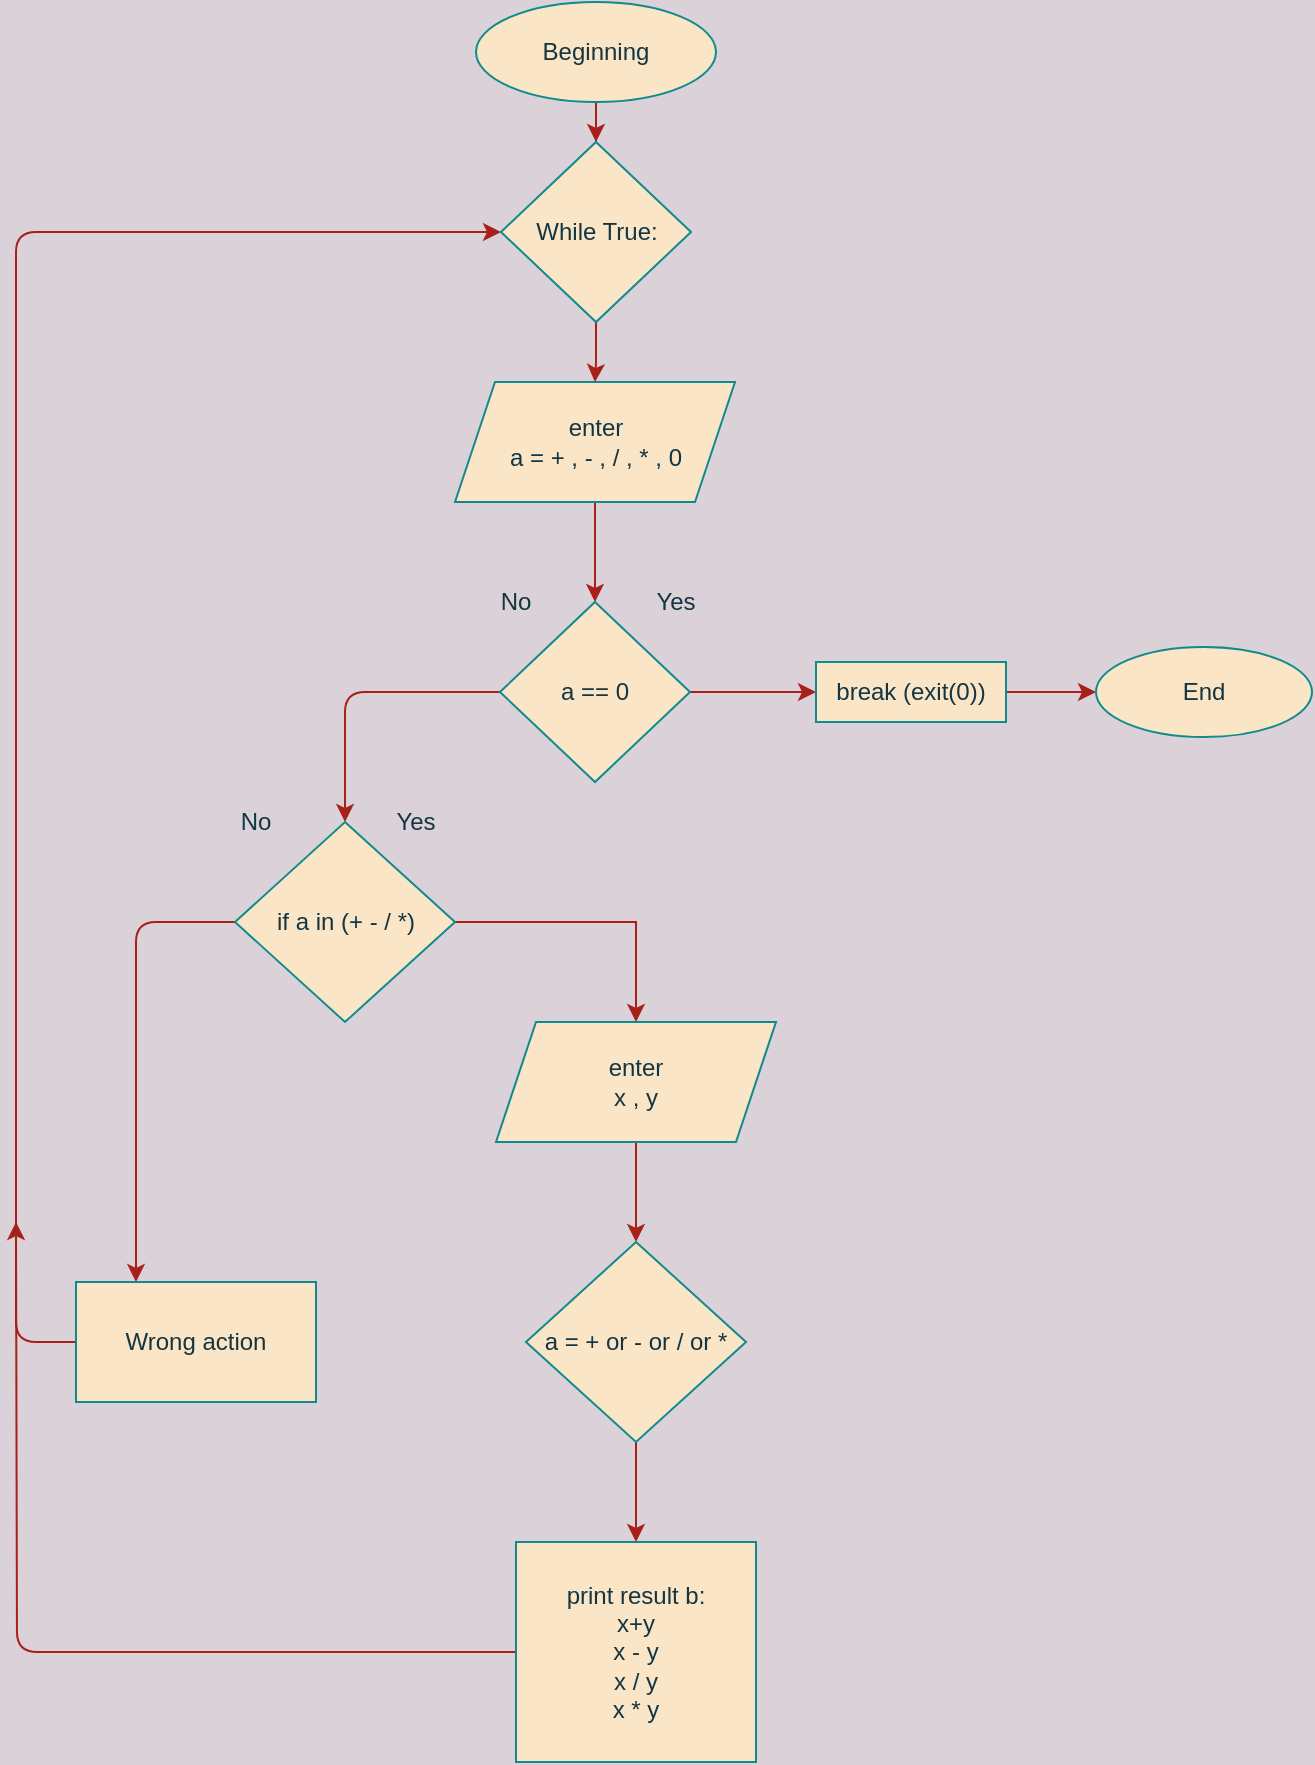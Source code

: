 <mxfile>
    <diagram id="M4vruVyRiMkwd9TWjfhX" name="DZ1">
        <mxGraphModel dx="1138" dy="680" grid="1" gridSize="10" guides="1" tooltips="1" connect="1" arrows="1" fold="1" page="1" pageScale="1" pageWidth="827" pageHeight="1169" background="#DAD2D8" math="0" shadow="0">
            <root>
                <mxCell id="0"/>
                <mxCell id="1" parent="0"/>
                <mxCell id="63" style="edgeStyle=orthogonalEdgeStyle;rounded=0;orthogonalLoop=1;jettySize=auto;html=1;entryX=0.5;entryY=0;entryDx=0;entryDy=0;labelBackgroundColor=#DAD2D8;strokeColor=#A8201A;fontColor=#143642;" parent="1" source="31" target="62" edge="1">
                    <mxGeometry relative="1" as="geometry"/>
                </mxCell>
                <mxCell id="31" value="Beginning" style="ellipse;whiteSpace=wrap;html=1;fillColor=#FAE5C7;strokeColor=#0F8B8D;fontColor=#143642;" parent="1" vertex="1">
                    <mxGeometry x="330" y="10" width="120" height="50" as="geometry"/>
                </mxCell>
                <mxCell id="51" style="edgeStyle=orthogonalEdgeStyle;curved=0;rounded=1;sketch=0;orthogonalLoop=1;jettySize=auto;html=1;entryX=0.5;entryY=0;entryDx=0;entryDy=0;strokeColor=#A8201A;fillColor=#FAE5C7;fontColor=#143642;labelBackgroundColor=#DAD2D8;" parent="1" source="33" target="40" edge="1">
                    <mxGeometry relative="1" as="geometry"/>
                </mxCell>
                <mxCell id="33" value="enter &lt;br&gt;a = + , - , / , * , 0" style="shape=parallelogram;perimeter=parallelogramPerimeter;whiteSpace=wrap;html=1;fixedSize=1;size=20;fillColor=#FAE5C7;strokeColor=#0F8B8D;fontColor=#143642;" parent="1" vertex="1">
                    <mxGeometry x="319.5" y="200" width="140" height="60" as="geometry"/>
                </mxCell>
                <mxCell id="44" style="edgeStyle=orthogonalEdgeStyle;curved=0;rounded=1;sketch=0;orthogonalLoop=1;jettySize=auto;html=1;entryX=0;entryY=0.5;entryDx=0;entryDy=0;strokeColor=#A8201A;fillColor=#FAE5C7;fontColor=#143642;labelBackgroundColor=#DAD2D8;" parent="1" source="40" target="43" edge="1">
                    <mxGeometry relative="1" as="geometry"/>
                </mxCell>
                <mxCell id="55" style="edgeStyle=orthogonalEdgeStyle;curved=0;rounded=1;sketch=0;orthogonalLoop=1;jettySize=auto;html=1;entryX=0.5;entryY=0;entryDx=0;entryDy=0;strokeColor=#A8201A;fillColor=#FAE5C7;fontColor=#143642;labelBackgroundColor=#DAD2D8;" parent="1" source="40" target="52" edge="1">
                    <mxGeometry relative="1" as="geometry">
                        <Array as="points">
                            <mxPoint x="265" y="355"/>
                        </Array>
                    </mxGeometry>
                </mxCell>
                <mxCell id="40" value="a == 0" style="rhombus;whiteSpace=wrap;html=1;fillColor=#FAE5C7;strokeColor=#0F8B8D;fontColor=#143642;" parent="1" vertex="1">
                    <mxGeometry x="342" y="310" width="95" height="90" as="geometry"/>
                </mxCell>
                <mxCell id="41" value="Yes" style="text;html=1;strokeColor=none;fillColor=none;align=center;verticalAlign=middle;whiteSpace=wrap;rounded=0;fontColor=#143642;" parent="1" vertex="1">
                    <mxGeometry x="410" y="300" width="40" height="20" as="geometry"/>
                </mxCell>
                <mxCell id="42" value="No" style="text;html=1;strokeColor=none;fillColor=none;align=center;verticalAlign=middle;whiteSpace=wrap;rounded=0;fontColor=#143642;" parent="1" vertex="1">
                    <mxGeometry x="330" y="300" width="40" height="20" as="geometry"/>
                </mxCell>
                <mxCell id="47" style="edgeStyle=orthogonalEdgeStyle;curved=0;rounded=1;sketch=0;orthogonalLoop=1;jettySize=auto;html=1;strokeColor=#A8201A;fillColor=#FAE5C7;fontColor=#143642;labelBackgroundColor=#DAD2D8;" parent="1" source="43" target="46" edge="1">
                    <mxGeometry relative="1" as="geometry"/>
                </mxCell>
                <mxCell id="43" value="break (exit(0))" style="rounded=0;whiteSpace=wrap;html=1;fillColor=#FAE5C7;strokeColor=#0F8B8D;fontColor=#143642;" parent="1" vertex="1">
                    <mxGeometry x="500" y="340" width="95" height="30" as="geometry"/>
                </mxCell>
                <mxCell id="46" value="End" style="ellipse;whiteSpace=wrap;html=1;fillColor=#FAE5C7;strokeColor=#0F8B8D;fontColor=#143642;" parent="1" vertex="1">
                    <mxGeometry x="640" y="332.5" width="108" height="45" as="geometry"/>
                </mxCell>
                <mxCell id="57" style="edgeStyle=orthogonalEdgeStyle;curved=0;rounded=1;sketch=0;orthogonalLoop=1;jettySize=auto;html=1;entryX=0.25;entryY=0;entryDx=0;entryDy=0;strokeColor=#A8201A;fillColor=#FAE5C7;fontColor=#143642;labelBackgroundColor=#DAD2D8;" parent="1" source="52" target="56" edge="1">
                    <mxGeometry relative="1" as="geometry">
                        <Array as="points">
                            <mxPoint x="160" y="470"/>
                        </Array>
                    </mxGeometry>
                </mxCell>
                <mxCell id="66" style="edgeStyle=orthogonalEdgeStyle;rounded=0;orthogonalLoop=1;jettySize=auto;html=1;entryX=0.5;entryY=0;entryDx=0;entryDy=0;labelBackgroundColor=#DAD2D8;strokeColor=#A8201A;fontColor=#143642;" parent="1" source="52" target="65" edge="1">
                    <mxGeometry relative="1" as="geometry">
                        <Array as="points">
                            <mxPoint x="410" y="470"/>
                        </Array>
                    </mxGeometry>
                </mxCell>
                <mxCell id="52" value="if a in (+ - / *)" style="rhombus;whiteSpace=wrap;html=1;fillColor=#FAE5C7;strokeColor=#0F8B8D;fontColor=#143642;" parent="1" vertex="1">
                    <mxGeometry x="209.5" y="420" width="110" height="100" as="geometry"/>
                </mxCell>
                <mxCell id="53" value="Yes" style="text;html=1;strokeColor=none;fillColor=none;align=center;verticalAlign=middle;whiteSpace=wrap;rounded=0;fontColor=#143642;" parent="1" vertex="1">
                    <mxGeometry x="279.5" y="410" width="40" height="20" as="geometry"/>
                </mxCell>
                <mxCell id="54" value="No" style="text;html=1;strokeColor=none;fillColor=none;align=center;verticalAlign=middle;whiteSpace=wrap;rounded=0;fontColor=#143642;" parent="1" vertex="1">
                    <mxGeometry x="200" y="410" width="40" height="20" as="geometry"/>
                </mxCell>
                <mxCell id="58" style="edgeStyle=orthogonalEdgeStyle;curved=0;rounded=1;sketch=0;orthogonalLoop=1;jettySize=auto;html=1;entryX=0;entryY=0.5;entryDx=0;entryDy=0;strokeColor=#A8201A;fillColor=#FAE5C7;fontColor=#143642;labelBackgroundColor=#DAD2D8;" parent="1" source="56" target="62" edge="1">
                    <mxGeometry relative="1" as="geometry">
                        <Array as="points">
                            <mxPoint x="100" y="680"/>
                            <mxPoint x="100" y="125"/>
                        </Array>
                    </mxGeometry>
                </mxCell>
                <mxCell id="56" value="Wrong action" style="rounded=0;whiteSpace=wrap;html=1;sketch=0;strokeColor=#0F8B8D;fillColor=#FAE5C7;fontColor=#143642;" parent="1" vertex="1">
                    <mxGeometry x="130" y="650" width="120" height="60" as="geometry"/>
                </mxCell>
                <mxCell id="64" style="edgeStyle=orthogonalEdgeStyle;rounded=0;orthogonalLoop=1;jettySize=auto;html=1;entryX=0.5;entryY=0;entryDx=0;entryDy=0;labelBackgroundColor=#DAD2D8;strokeColor=#A8201A;fontColor=#143642;" parent="1" source="62" target="33" edge="1">
                    <mxGeometry relative="1" as="geometry"/>
                </mxCell>
                <mxCell id="62" value="While True:" style="rhombus;whiteSpace=wrap;html=1;fillColor=#FAE5C7;strokeColor=#0F8B8D;fontColor=#143642;" parent="1" vertex="1">
                    <mxGeometry x="342.5" y="80" width="95" height="90" as="geometry"/>
                </mxCell>
                <mxCell id="68" style="edgeStyle=orthogonalEdgeStyle;curved=0;rounded=1;sketch=0;orthogonalLoop=1;jettySize=auto;html=1;entryX=0.5;entryY=0;entryDx=0;entryDy=0;strokeColor=#A8201A;fillColor=#FAE5C7;fontColor=#143642;" parent="1" source="65" target="67" edge="1">
                    <mxGeometry relative="1" as="geometry"/>
                </mxCell>
                <mxCell id="65" value="enter&lt;br&gt;x , y" style="shape=parallelogram;perimeter=parallelogramPerimeter;whiteSpace=wrap;html=1;fixedSize=1;size=20;fillColor=#FAE5C7;strokeColor=#0F8B8D;fontColor=#143642;" parent="1" vertex="1">
                    <mxGeometry x="340" y="520" width="140" height="60" as="geometry"/>
                </mxCell>
                <mxCell id="70" style="edgeStyle=orthogonalEdgeStyle;curved=0;rounded=1;sketch=0;orthogonalLoop=1;jettySize=auto;html=1;entryX=0.5;entryY=0;entryDx=0;entryDy=0;strokeColor=#A8201A;fillColor=#FAE5C7;fontColor=#143642;" parent="1" source="67" target="69" edge="1">
                    <mxGeometry relative="1" as="geometry"/>
                </mxCell>
                <mxCell id="67" value="a = + or - or / or *" style="rhombus;whiteSpace=wrap;html=1;fillColor=#FAE5C7;strokeColor=#0F8B8D;fontColor=#143642;" parent="1" vertex="1">
                    <mxGeometry x="355" y="630" width="110" height="100" as="geometry"/>
                </mxCell>
                <mxCell id="71" style="edgeStyle=orthogonalEdgeStyle;curved=0;rounded=1;sketch=0;orthogonalLoop=1;jettySize=auto;html=1;strokeColor=#A8201A;fillColor=#FAE5C7;fontColor=#143642;" parent="1" source="69" edge="1">
                    <mxGeometry relative="1" as="geometry">
                        <mxPoint x="100" y="620" as="targetPoint"/>
                    </mxGeometry>
                </mxCell>
                <mxCell id="69" value="print result b:&lt;br&gt;x+y&lt;br&gt;x - y&lt;br&gt;x / y&lt;br&gt;x * y" style="rounded=0;whiteSpace=wrap;html=1;sketch=0;strokeColor=#0F8B8D;fillColor=#FAE5C7;fontColor=#143642;" parent="1" vertex="1">
                    <mxGeometry x="350" y="780" width="120" height="110" as="geometry"/>
                </mxCell>
            </root>
        </mxGraphModel>
    </diagram>
    <diagram id="WvWvbBL4U0hH1dh7uA5E" name="DZ2">
        &#xa;        &#xa;        &#xa;        &#xa;        &#xa;        &#xa;&#xa;&#xa;&#xa;&#xa;&#xa;
        <mxGraphModel dx="810" dy="680" grid="1" gridSize="10" guides="1" tooltips="1" connect="1" arrows="1" fold="1" page="1" pageScale="1" pageWidth="827" pageHeight="1169" background="#DAD2D8" math="0" shadow="0">
            &#xa;            &#xa;            &#xa;            &#xa;            &#xa;            &#xa;&#xa;&#xa;&#xa;&#xa;&#xa;
            <root>
                &#xa;                &#xa;                &#xa;                &#xa;                &#xa;                &#xa;&#xa;&#xa;&#xa;&#xa;&#xa;
                <mxCell id="ZDaxiKDmxWVDDlFm1XxA-0"/>
                &#xa;                &#xa;                &#xa;                &#xa;                &#xa;                &#xa;&#xa;&#xa;&#xa;&#xa;&#xa;
                <mxCell id="ZDaxiKDmxWVDDlFm1XxA-1" parent="ZDaxiKDmxWVDDlFm1XxA-0"/>
                &#xa;                &#xa;                &#xa;                &#xa;                &#xa;                &#xa;&#xa;&#xa;&#xa;&#xa;&#xa;
                <mxCell id="NXJIJ29LwFmoLVnXSNct-2" style="edgeStyle=orthogonalEdgeStyle;curved=0;rounded=1;sketch=0;orthogonalLoop=1;jettySize=auto;html=1;entryX=0.5;entryY=0;entryDx=0;entryDy=0;strokeColor=#A8201A;fillColor=#FAE5C7;fontColor=#143642;" parent="ZDaxiKDmxWVDDlFm1XxA-1" source="xDS9WT2REHHh9zGj4nHK-1" target="NXJIJ29LwFmoLVnXSNct-0" edge="1">
                    &#xa;                    &#xa;                    &#xa;                    &#xa;                    &#xa;                    &#xa;&#xa;&#xa;&#xa;&#xa;&#xa;
                    <mxGeometry relative="1" as="geometry"/>
                    &#xa;                    &#xa;                    &#xa;                    &#xa;                    &#xa;                    &#xa;&#xa;&#xa;&#xa;&#xa;&#xa;
                </mxCell>
                &#xa;                &#xa;                &#xa;                &#xa;                &#xa;                &#xa;&#xa;&#xa;&#xa;&#xa;&#xa;
                <mxCell id="xDS9WT2REHHh9zGj4nHK-1" value="Beginning" style="ellipse;whiteSpace=wrap;html=1;fillColor=#FAE5C7;strokeColor=#0F8B8D;fontColor=#143642;" parent="ZDaxiKDmxWVDDlFm1XxA-1" vertex="1">
                    &#xa;                    &#xa;                    &#xa;                    &#xa;                    &#xa;                    &#xa;&#xa;&#xa;&#xa;&#xa;&#xa;
                    <mxGeometry x="362" y="20" width="120" height="50" as="geometry"/>
                    &#xa;                    &#xa;                    &#xa;                    &#xa;                    &#xa;                    &#xa;&#xa;&#xa;&#xa;&#xa;&#xa;
                </mxCell>
                &#xa;                &#xa;                &#xa;                &#xa;                &#xa;                &#xa;&#xa;&#xa;&#xa;&#xa;&#xa;
                <mxCell id="NXJIJ29LwFmoLVnXSNct-4" style="edgeStyle=orthogonalEdgeStyle;curved=0;rounded=1;sketch=0;orthogonalLoop=1;jettySize=auto;html=1;entryX=0.5;entryY=0;entryDx=0;entryDy=0;strokeColor=#A8201A;fillColor=#FAE5C7;fontColor=#143642;" parent="ZDaxiKDmxWVDDlFm1XxA-1" source="xDS9WT2REHHh9zGj4nHK-4" target="xDS9WT2REHHh9zGj4nHK-15" edge="1">
                    &#xa;                    &#xa;                    &#xa;                    &#xa;                    &#xa;                    &#xa;&#xa;&#xa;&#xa;&#xa;&#xa;
                    <mxGeometry relative="1" as="geometry"/>
                    &#xa;                    &#xa;                    &#xa;                    &#xa;                    &#xa;                    &#xa;&#xa;&#xa;&#xa;&#xa;&#xa;
                </mxCell>
                &#xa;                &#xa;                &#xa;                &#xa;                &#xa;                &#xa;&#xa;&#xa;&#xa;&#xa;&#xa;
                <mxCell id="NXJIJ29LwFmoLVnXSNct-5" style="edgeStyle=orthogonalEdgeStyle;curved=0;rounded=1;sketch=0;orthogonalLoop=1;jettySize=auto;html=1;entryX=0.5;entryY=0;entryDx=0;entryDy=0;strokeColor=#A8201A;fillColor=#FAE5C7;fontColor=#143642;" parent="ZDaxiKDmxWVDDlFm1XxA-1" source="xDS9WT2REHHh9zGj4nHK-4" target="xDS9WT2REHHh9zGj4nHK-22" edge="1">
                    &#xa;                    &#xa;                    &#xa;                    &#xa;                    &#xa;                    &#xa;&#xa;&#xa;&#xa;&#xa;&#xa;
                    <mxGeometry relative="1" as="geometry"/>
                    &#xa;                    &#xa;                    &#xa;                    &#xa;                    &#xa;                    &#xa;&#xa;&#xa;&#xa;&#xa;&#xa;
                </mxCell>
                &#xa;                &#xa;                &#xa;                &#xa;                &#xa;                &#xa;&#xa;&#xa;&#xa;&#xa;&#xa;
                <mxCell id="xDS9WT2REHHh9zGj4nHK-4" value="i % 2 == 0" style="rhombus;whiteSpace=wrap;html=1;fillColor=#FAE5C7;strokeColor=#0F8B8D;fontColor=#143642;" parent="ZDaxiKDmxWVDDlFm1XxA-1" vertex="1">
                    &#xa;                    &#xa;                    &#xa;                    &#xa;                    &#xa;                    &#xa;&#xa;&#xa;&#xa;&#xa;&#xa;
                    <mxGeometry x="373.5" y="320" width="95" height="90" as="geometry"/>
                    &#xa;                    &#xa;                    &#xa;                    &#xa;                    &#xa;                    &#xa;&#xa;&#xa;&#xa;&#xa;&#xa;
                </mxCell>
                &#xa;                &#xa;                &#xa;                &#xa;                &#xa;                &#xa;&#xa;&#xa;&#xa;&#xa;&#xa;
                <mxCell id="xDS9WT2REHHh9zGj4nHK-5" value="Yes" style="text;html=1;strokeColor=none;fillColor=none;align=center;verticalAlign=middle;whiteSpace=wrap;rounded=0;fontColor=#143642;" parent="ZDaxiKDmxWVDDlFm1XxA-1" vertex="1">
                    &#xa;                    &#xa;                    &#xa;                    &#xa;                    &#xa;                    &#xa;&#xa;&#xa;&#xa;&#xa;&#xa;
                    <mxGeometry x="443.5" y="310" width="40" height="20" as="geometry"/>
                    &#xa;                    &#xa;                    &#xa;                    &#xa;                    &#xa;                    &#xa;&#xa;&#xa;&#xa;&#xa;&#xa;
                </mxCell>
                &#xa;                &#xa;                &#xa;                &#xa;                &#xa;                &#xa;&#xa;&#xa;&#xa;&#xa;&#xa;
                <mxCell id="xDS9WT2REHHh9zGj4nHK-6" value="No" style="text;html=1;strokeColor=none;fillColor=none;align=center;verticalAlign=middle;whiteSpace=wrap;rounded=0;fontColor=#143642;" parent="ZDaxiKDmxWVDDlFm1XxA-1" vertex="1">
                    &#xa;                    &#xa;                    &#xa;                    &#xa;                    &#xa;                    &#xa;&#xa;&#xa;&#xa;&#xa;&#xa;
                    <mxGeometry x="363.5" y="310" width="40" height="20" as="geometry"/>
                    &#xa;                    &#xa;                    &#xa;                    &#xa;                    &#xa;                    &#xa;&#xa;&#xa;&#xa;&#xa;&#xa;
                </mxCell>
                &#xa;                &#xa;                &#xa;                &#xa;                &#xa;                &#xa;&#xa;&#xa;&#xa;&#xa;&#xa;
                <mxCell id="NXJIJ29LwFmoLVnXSNct-6" style="edgeStyle=orthogonalEdgeStyle;curved=0;rounded=1;sketch=0;orthogonalLoop=1;jettySize=auto;html=1;entryX=0.5;entryY=0;entryDx=0;entryDy=0;strokeColor=#A8201A;fillColor=#FAE5C7;fontColor=#143642;" parent="ZDaxiKDmxWVDDlFm1XxA-1" source="xDS9WT2REHHh9zGj4nHK-8" target="xDS9WT2REHHh9zGj4nHK-4" edge="1">
                    &#xa;                    &#xa;                    &#xa;                    &#xa;                    &#xa;                    &#xa;&#xa;&#xa;&#xa;&#xa;&#xa;
                    <mxGeometry relative="1" as="geometry"/>
                    &#xa;                    &#xa;                    &#xa;                    &#xa;                    &#xa;                    &#xa;&#xa;&#xa;&#xa;&#xa;&#xa;
                </mxCell>
                &#xa;                &#xa;                &#xa;                &#xa;                &#xa;                &#xa;&#xa;&#xa;&#xa;&#xa;&#xa;
                <mxCell id="xDS9WT2REHHh9zGj4nHK-8" value="Take out each number from num (i)" style="rounded=0;whiteSpace=wrap;html=1;fillColor=#FAE5C7;strokeColor=#0F8B8D;fontColor=#143642;" parent="ZDaxiKDmxWVDDlFm1XxA-1" vertex="1">
                    &#xa;                    &#xa;                    &#xa;                    &#xa;                    &#xa;                    &#xa;&#xa;&#xa;&#xa;&#xa;&#xa;
                    <mxGeometry x="374" y="210" width="95" height="60" as="geometry"/>
                    &#xa;                    &#xa;                    &#xa;                    &#xa;                    &#xa;                    &#xa;&#xa;&#xa;&#xa;&#xa;&#xa;
                </mxCell>
                &#xa;                &#xa;                &#xa;                &#xa;                &#xa;                &#xa;&#xa;&#xa;&#xa;&#xa;&#xa;
                <mxCell id="NXJIJ29LwFmoLVnXSNct-8" style="edgeStyle=orthogonalEdgeStyle;curved=0;rounded=1;sketch=0;orthogonalLoop=1;jettySize=auto;html=1;entryX=0;entryY=0.5;entryDx=0;entryDy=0;strokeColor=#A8201A;fillColor=#FAE5C7;fontColor=#143642;" parent="ZDaxiKDmxWVDDlFm1XxA-1" source="xDS9WT2REHHh9zGj4nHK-15" target="NXJIJ29LwFmoLVnXSNct-7" edge="1">
                    &#xa;                    &#xa;                    &#xa;                    &#xa;                    &#xa;                    &#xa;&#xa;&#xa;&#xa;&#xa;&#xa;
                    <mxGeometry relative="1" as="geometry"/>
                    &#xa;                    &#xa;                    &#xa;                    &#xa;                    &#xa;                    &#xa;&#xa;&#xa;&#xa;&#xa;&#xa;
                </mxCell>
                &#xa;                &#xa;                &#xa;                &#xa;                &#xa;                &#xa;&#xa;&#xa;&#xa;&#xa;&#xa;
                <mxCell id="xDS9WT2REHHh9zGj4nHK-15" value="!= 0&lt;br&gt;odd" style="rounded=0;whiteSpace=wrap;html=1;fillColor=#FAE5C7;strokeColor=#0F8B8D;fontColor=#143642;" parent="ZDaxiKDmxWVDDlFm1XxA-1" vertex="1">
                    &#xa;                    &#xa;                    &#xa;                    &#xa;                    &#xa;                    &#xa;&#xa;&#xa;&#xa;&#xa;&#xa;
                    <mxGeometry x="269" y="390" width="95" height="40" as="geometry"/>
                    &#xa;                    &#xa;                    &#xa;                    &#xa;                    &#xa;                    &#xa;&#xa;&#xa;&#xa;&#xa;&#xa;
                </mxCell>
                &#xa;                &#xa;                &#xa;                &#xa;                &#xa;                &#xa;&#xa;&#xa;&#xa;&#xa;&#xa;
                <mxCell id="NXJIJ29LwFmoLVnXSNct-9" style="edgeStyle=orthogonalEdgeStyle;curved=0;rounded=1;sketch=0;orthogonalLoop=1;jettySize=auto;html=1;entryX=1;entryY=0.5;entryDx=0;entryDy=0;strokeColor=#A8201A;fillColor=#FAE5C7;fontColor=#143642;" parent="ZDaxiKDmxWVDDlFm1XxA-1" source="xDS9WT2REHHh9zGj4nHK-22" target="NXJIJ29LwFmoLVnXSNct-7" edge="1">
                    &#xa;                    &#xa;                    &#xa;                    &#xa;                    &#xa;                    &#xa;&#xa;&#xa;&#xa;&#xa;&#xa;
                    <mxGeometry relative="1" as="geometry"/>
                    &#xa;                    &#xa;                    &#xa;                    &#xa;                    &#xa;                    &#xa;&#xa;&#xa;&#xa;&#xa;&#xa;
                </mxCell>
                &#xa;                &#xa;                &#xa;                &#xa;                &#xa;                &#xa;&#xa;&#xa;&#xa;&#xa;&#xa;
                <mxCell id="xDS9WT2REHHh9zGj4nHK-22" value="&lt;font style=&quot;font-size: 10px&quot;&gt;even&lt;/font&gt;" style="rounded=0;whiteSpace=wrap;html=1;fillColor=#FAE5C7;strokeColor=#0F8B8D;fontColor=#143642;" parent="ZDaxiKDmxWVDDlFm1XxA-1" vertex="1">
                    &#xa;                    &#xa;                    &#xa;                    &#xa;                    &#xa;                    &#xa;&#xa;&#xa;&#xa;&#xa;&#xa;
                    <mxGeometry x="471" y="390" width="101" height="40" as="geometry"/>
                    &#xa;                    &#xa;                    &#xa;                    &#xa;                    &#xa;                    &#xa;&#xa;&#xa;&#xa;&#xa;&#xa;
                </mxCell>
                &#xa;                &#xa;                &#xa;                &#xa;                &#xa;                &#xa;&#xa;&#xa;&#xa;&#xa;&#xa;
                <mxCell id="xDS9WT2REHHh9zGj4nHK-23" value="End" style="ellipse;whiteSpace=wrap;html=1;fillColor=#FAE5C7;strokeColor=#0F8B8D;fontColor=#143642;" parent="ZDaxiKDmxWVDDlFm1XxA-1" vertex="1">
                    &#xa;                    &#xa;                    &#xa;                    &#xa;                    &#xa;                    &#xa;&#xa;&#xa;&#xa;&#xa;&#xa;
                    <mxGeometry x="367" y="562" width="108" height="45" as="geometry"/>
                    &#xa;                    &#xa;                    &#xa;                    &#xa;                    &#xa;                    &#xa;&#xa;&#xa;&#xa;&#xa;&#xa;
                </mxCell>
                &#xa;                &#xa;                &#xa;                &#xa;                &#xa;                &#xa;&#xa;&#xa;&#xa;&#xa;&#xa;
                <mxCell id="NXJIJ29LwFmoLVnXSNct-3" style="edgeStyle=orthogonalEdgeStyle;curved=0;rounded=1;sketch=0;orthogonalLoop=1;jettySize=auto;html=1;entryX=0.5;entryY=0;entryDx=0;entryDy=0;strokeColor=#A8201A;fillColor=#FAE5C7;fontColor=#143642;" parent="ZDaxiKDmxWVDDlFm1XxA-1" source="NXJIJ29LwFmoLVnXSNct-0" target="xDS9WT2REHHh9zGj4nHK-8" edge="1">
                    &#xa;                    &#xa;                    &#xa;                    &#xa;                    &#xa;                    &#xa;&#xa;&#xa;&#xa;&#xa;&#xa;
                    <mxGeometry relative="1" as="geometry"/>
                    &#xa;                    &#xa;                    &#xa;                    &#xa;                    &#xa;                    &#xa;&#xa;&#xa;&#xa;&#xa;&#xa;
                </mxCell>
                &#xa;                &#xa;                &#xa;                &#xa;                &#xa;                &#xa;&#xa;&#xa;&#xa;&#xa;&#xa;
                <mxCell id="NXJIJ29LwFmoLVnXSNct-0" value="enter num" style="shape=parallelogram;perimeter=parallelogramPerimeter;whiteSpace=wrap;html=1;fixedSize=1;fillColor=#FAE5C7;strokeColor=#0F8B8D;fontColor=#143642;" parent="ZDaxiKDmxWVDDlFm1XxA-1" vertex="1">
                    &#xa;                    &#xa;                    &#xa;                    &#xa;                    &#xa;                    &#xa;&#xa;&#xa;&#xa;&#xa;&#xa;
                    <mxGeometry x="361.5" y="110" width="120" height="60" as="geometry"/>
                    &#xa;                    &#xa;                    &#xa;                    &#xa;                    &#xa;                    &#xa;&#xa;&#xa;&#xa;&#xa;&#xa;
                </mxCell>
                &#xa;                &#xa;                &#xa;                &#xa;                &#xa;                &#xa;&#xa;&#xa;&#xa;&#xa;&#xa;
                <mxCell id="NXJIJ29LwFmoLVnXSNct-10" style="edgeStyle=orthogonalEdgeStyle;curved=0;rounded=1;sketch=0;orthogonalLoop=1;jettySize=auto;html=1;entryX=0.5;entryY=0;entryDx=0;entryDy=0;strokeColor=#A8201A;fillColor=#FAE5C7;fontColor=#143642;" parent="ZDaxiKDmxWVDDlFm1XxA-1" source="NXJIJ29LwFmoLVnXSNct-7" target="xDS9WT2REHHh9zGj4nHK-23" edge="1">
                    &#xa;                    &#xa;                    &#xa;                    &#xa;                    &#xa;                    &#xa;&#xa;&#xa;&#xa;&#xa;&#xa;
                    <mxGeometry relative="1" as="geometry"/>
                    &#xa;                    &#xa;                    &#xa;                    &#xa;                    &#xa;                    &#xa;&#xa;&#xa;&#xa;&#xa;&#xa;
                </mxCell>
                &#xa;                &#xa;                &#xa;                &#xa;                &#xa;                &#xa;&#xa;&#xa;&#xa;&#xa;&#xa;
                <mxCell id="NXJIJ29LwFmoLVnXSNct-7" value="&lt;font style=&quot;font-size: 10px&quot;&gt;result : &lt;br&gt;(... even numbers)&lt;br&gt;(... odd numbers)&lt;br&gt;&lt;/font&gt;" style="rounded=0;whiteSpace=wrap;html=1;fillColor=#FAE5C7;strokeColor=#0F8B8D;fontColor=#143642;" parent="ZDaxiKDmxWVDDlFm1XxA-1" vertex="1">
                    &#xa;                    &#xa;                    &#xa;                    &#xa;                    &#xa;                    &#xa;&#xa;&#xa;&#xa;&#xa;&#xa;
                    <mxGeometry x="331.75" y="470" width="178.5" height="50" as="geometry"/>
                    &#xa;                    &#xa;                    &#xa;                    &#xa;                    &#xa;                    &#xa;&#xa;&#xa;&#xa;&#xa;&#xa;
                </mxCell>
                &#xa;                &#xa;                &#xa;                &#xa;                &#xa;                &#xa;&#xa;&#xa;&#xa;&#xa;&#xa;
            </root>
            &#xa;            &#xa;            &#xa;            &#xa;            &#xa;            &#xa;&#xa;&#xa;&#xa;&#xa;&#xa;
        </mxGraphModel>
        &#xa;        &#xa;        &#xa;        &#xa;        &#xa;        &#xa;&#xa;&#xa;&#xa;&#xa;&#xa;
    </diagram>
    <diagram id="Q_7a5es64BrHsYmzT0rj" name="DZ3">
        &#xa;        &#xa;        &#xa;        &#xa;        &#xa;&#xa;&#xa;&#xa;&#xa;
        <mxGraphModel dx="1138" dy="680" grid="1" gridSize="10" guides="1" tooltips="1" connect="1" arrows="1" fold="1" page="1" pageScale="1" pageWidth="827" pageHeight="1169" background="#DAD2D8" math="0" shadow="0">
            &#xa;            &#xa;            &#xa;            &#xa;            &#xa;&#xa;&#xa;&#xa;&#xa;
            <root>
                &#xa;                &#xa;                &#xa;                &#xa;                &#xa;&#xa;&#xa;&#xa;&#xa;
                <mxCell id="pAtoyhg9l4RPakUxPp27-0"/>
                &#xa;                &#xa;                &#xa;                &#xa;                &#xa;&#xa;&#xa;&#xa;&#xa;
                <mxCell id="pAtoyhg9l4RPakUxPp27-1" parent="pAtoyhg9l4RPakUxPp27-0"/>
                &#xa;                &#xa;                &#xa;                &#xa;                &#xa;&#xa;&#xa;&#xa;&#xa;
                <mxCell id="rPnq4zWbuvfwW99EZggh-1" style="edgeStyle=orthogonalEdgeStyle;curved=0;rounded=1;sketch=0;orthogonalLoop=1;jettySize=auto;html=1;entryX=0.5;entryY=0;entryDx=0;entryDy=0;strokeColor=#A8201A;fillColor=#FAE5C7;fontColor=#143642;" parent="pAtoyhg9l4RPakUxPp27-1" source="pAtoyhg9l4RPakUxPp27-2" target="rPnq4zWbuvfwW99EZggh-0" edge="1">
                    &#xa;                    &#xa;                    &#xa;                    &#xa;                    &#xa;&#xa;&#xa;&#xa;&#xa;
                    <mxGeometry relative="1" as="geometry"/>
                    &#xa;                    &#xa;                    &#xa;                    &#xa;                    &#xa;&#xa;&#xa;&#xa;&#xa;
                </mxCell>
                &#xa;                &#xa;                &#xa;                &#xa;                &#xa;&#xa;&#xa;&#xa;&#xa;
                <mxCell id="pAtoyhg9l4RPakUxPp27-2" value="Beginning" style="ellipse;whiteSpace=wrap;html=1;fillColor=#FAE5C7;strokeColor=#0F8B8D;fontColor=#143642;" parent="pAtoyhg9l4RPakUxPp27-1" vertex="1">
                    &#xa;                    &#xa;                    &#xa;                    &#xa;                    &#xa;&#xa;&#xa;&#xa;&#xa;
                    <mxGeometry x="330" y="50" width="120" height="50" as="geometry"/>
                    &#xa;                    &#xa;                    &#xa;                    &#xa;                    &#xa;&#xa;&#xa;&#xa;&#xa;
                </mxCell>
                &#xa;                &#xa;                &#xa;                &#xa;                &#xa;&#xa;&#xa;&#xa;&#xa;
                <mxCell id="rPnq4zWbuvfwW99EZggh-9" style="edgeStyle=orthogonalEdgeStyle;curved=0;rounded=1;sketch=0;orthogonalLoop=1;jettySize=auto;html=1;entryX=1;entryY=0.5;entryDx=0;entryDy=0;strokeColor=#A8201A;fillColor=#FAE5C7;fontColor=#143642;" parent="pAtoyhg9l4RPakUxPp27-1" source="FoBWPcvAEHmcZkQ-fAAG-4" target="rPnq4zWbuvfwW99EZggh-8" edge="1">
                    &#xa;                    &#xa;                    &#xa;                    &#xa;                    &#xa;&#xa;&#xa;&#xa;&#xa;
                    <mxGeometry relative="1" as="geometry">
                        &#xa;                        &#xa;                        &#xa;                        &#xa;                        &#xa;&#xa;&#xa;&#xa;&#xa;
                        <Array as="points">
                            &#xa;                            &#xa;                            &#xa;                            &#xa;                            &#xa;&#xa;&#xa;&#xa;&#xa;
                            <mxPoint x="540" y="365"/>
                            &#xa;                            &#xa;                            &#xa;                            &#xa;                            &#xa;&#xa;&#xa;&#xa;&#xa;
                            <mxPoint x="540" y="650"/>
                            &#xa;                            &#xa;                            &#xa;                            &#xa;                            &#xa;&#xa;&#xa;&#xa;&#xa;
                        </Array>
                        &#xa;                        &#xa;                        &#xa;                        &#xa;                        &#xa;&#xa;&#xa;&#xa;&#xa;
                    </mxGeometry>
                    &#xa;                    &#xa;                    &#xa;                    &#xa;                    &#xa;&#xa;&#xa;&#xa;&#xa;
                </mxCell>
                &#xa;                &#xa;                &#xa;                &#xa;                &#xa;&#xa;&#xa;&#xa;&#xa;
                <mxCell id="FoBWPcvAEHmcZkQ-fAAG-4" value="while &lt;br&gt;num &amp;gt;0" style="rhombus;whiteSpace=wrap;html=1;fillColor=#FAE5C7;strokeColor=#0F8B8D;fontColor=#143642;" parent="pAtoyhg9l4RPakUxPp27-1" vertex="1">
                    &#xa;                    &#xa;                    &#xa;                    &#xa;                    &#xa;&#xa;&#xa;&#xa;&#xa;
                    <mxGeometry x="342.5" y="320" width="95" height="90" as="geometry"/>
                    &#xa;                    &#xa;                    &#xa;                    &#xa;                    &#xa;&#xa;&#xa;&#xa;&#xa;
                </mxCell>
                &#xa;                &#xa;                &#xa;                &#xa;                &#xa;&#xa;&#xa;&#xa;&#xa;
                <mxCell id="rPnq4zWbuvfwW99EZggh-5" style="edgeStyle=orthogonalEdgeStyle;curved=0;rounded=1;sketch=0;orthogonalLoop=1;jettySize=auto;html=1;entryX=0.5;entryY=0;entryDx=0;entryDy=0;strokeColor=#A8201A;fillColor=#FAE5C7;fontColor=#143642;" parent="pAtoyhg9l4RPakUxPp27-1" source="FoBWPcvAEHmcZkQ-fAAG-5" target="FoBWPcvAEHmcZkQ-fAAG-4" edge="1">
                    &#xa;                    &#xa;                    &#xa;                    &#xa;                    &#xa;&#xa;&#xa;&#xa;&#xa;
                    <mxGeometry relative="1" as="geometry"/>
                    &#xa;                    &#xa;                    &#xa;                    &#xa;                    &#xa;&#xa;&#xa;&#xa;&#xa;
                </mxCell>
                &#xa;                &#xa;                &#xa;                &#xa;                &#xa;&#xa;&#xa;&#xa;&#xa;
                <mxCell id="FoBWPcvAEHmcZkQ-fAAG-5" value="rnum = 0" style="rounded=0;whiteSpace=wrap;html=1;fillColor=#FAE5C7;strokeColor=#0F8B8D;fontColor=#143642;" parent="pAtoyhg9l4RPakUxPp27-1" vertex="1">
                    &#xa;                    &#xa;                    &#xa;                    &#xa;                    &#xa;&#xa;&#xa;&#xa;&#xa;
                    <mxGeometry x="330" y="220" width="120" height="60" as="geometry"/>
                    &#xa;                    &#xa;                    &#xa;                    &#xa;                    &#xa;&#xa;&#xa;&#xa;&#xa;
                </mxCell>
                &#xa;                &#xa;                &#xa;                &#xa;                &#xa;&#xa;&#xa;&#xa;&#xa;
                <mxCell id="rPnq4zWbuvfwW99EZggh-7" style="edgeStyle=orthogonalEdgeStyle;curved=0;rounded=1;sketch=0;orthogonalLoop=1;jettySize=auto;html=1;entryX=0;entryY=0.5;entryDx=0;entryDy=0;strokeColor=#A8201A;fillColor=#FAE5C7;fontColor=#143642;" parent="pAtoyhg9l4RPakUxPp27-1" source="FoBWPcvAEHmcZkQ-fAAG-6" target="FoBWPcvAEHmcZkQ-fAAG-4" edge="1">
                    &#xa;                    &#xa;                    &#xa;                    &#xa;                    &#xa;&#xa;&#xa;&#xa;&#xa;
                    <mxGeometry relative="1" as="geometry">
                        &#xa;                        &#xa;                        &#xa;                        &#xa;                        &#xa;&#xa;&#xa;&#xa;&#xa;
                        <Array as="points">
                            &#xa;                            &#xa;                            &#xa;                            &#xa;                            &#xa;&#xa;&#xa;&#xa;&#xa;
                            <mxPoint x="390" y="580"/>
                            &#xa;                            &#xa;                            &#xa;                            &#xa;                            &#xa;&#xa;&#xa;&#xa;&#xa;
                            <mxPoint x="265" y="580"/>
                            &#xa;                            &#xa;                            &#xa;                            &#xa;                            &#xa;&#xa;&#xa;&#xa;&#xa;
                            <mxPoint x="265" y="365"/>
                            &#xa;                            &#xa;                            &#xa;                            &#xa;                            &#xa;&#xa;&#xa;&#xa;&#xa;
                        </Array>
                        &#xa;                        &#xa;                        &#xa;                        &#xa;                        &#xa;&#xa;&#xa;&#xa;&#xa;
                    </mxGeometry>
                    &#xa;                    &#xa;                    &#xa;                    &#xa;                    &#xa;&#xa;&#xa;&#xa;&#xa;
                </mxCell>
                &#xa;                &#xa;                &#xa;                &#xa;                &#xa;&#xa;&#xa;&#xa;&#xa;
                <mxCell id="FoBWPcvAEHmcZkQ-fAAG-6" value="rnum = rnum*10 + num%10&lt;br&gt;num //= 10" style="rounded=0;whiteSpace=wrap;html=1;fillColor=#FAE5C7;strokeColor=#0F8B8D;fontColor=#143642;" parent="pAtoyhg9l4RPakUxPp27-1" vertex="1">
                    &#xa;                    &#xa;                    &#xa;                    &#xa;                    &#xa;&#xa;&#xa;&#xa;&#xa;
                    <mxGeometry x="285" y="450" width="210" height="60" as="geometry"/>
                    &#xa;                    &#xa;                    &#xa;                    &#xa;                    &#xa;&#xa;&#xa;&#xa;&#xa;
                </mxCell>
                &#xa;                &#xa;                &#xa;                &#xa;                &#xa;&#xa;&#xa;&#xa;&#xa;
                <mxCell id="FoBWPcvAEHmcZkQ-fAAG-18" value="End" style="ellipse;whiteSpace=wrap;html=1;fillColor=#FAE5C7;strokeColor=#0F8B8D;fontColor=#143642;" parent="pAtoyhg9l4RPakUxPp27-1" vertex="1">
                    &#xa;                    &#xa;                    &#xa;                    &#xa;                    &#xa;&#xa;&#xa;&#xa;&#xa;
                    <mxGeometry x="325" y="730" width="130" height="50" as="geometry"/>
                    &#xa;                    &#xa;                    &#xa;                    &#xa;                    &#xa;&#xa;&#xa;&#xa;&#xa;
                </mxCell>
                &#xa;                &#xa;                &#xa;                &#xa;                &#xa;&#xa;&#xa;&#xa;&#xa;
                <mxCell id="rPnq4zWbuvfwW99EZggh-6" style="edgeStyle=orthogonalEdgeStyle;curved=0;rounded=1;sketch=0;orthogonalLoop=1;jettySize=auto;html=1;entryX=0.5;entryY=0;entryDx=0;entryDy=0;strokeColor=#A8201A;fillColor=#FAE5C7;fontColor=#143642;" parent="pAtoyhg9l4RPakUxPp27-1" source="rPnq4zWbuvfwW99EZggh-0" target="FoBWPcvAEHmcZkQ-fAAG-5" edge="1">
                    &#xa;                    &#xa;                    &#xa;                    &#xa;                    &#xa;&#xa;&#xa;&#xa;&#xa;
                    <mxGeometry relative="1" as="geometry"/>
                    &#xa;                    &#xa;                    &#xa;                    &#xa;                    &#xa;&#xa;&#xa;&#xa;&#xa;
                </mxCell>
                &#xa;                &#xa;                &#xa;                &#xa;                &#xa;&#xa;&#xa;&#xa;&#xa;
                <mxCell id="rPnq4zWbuvfwW99EZggh-0" value="Enter num" style="shape=parallelogram;perimeter=parallelogramPerimeter;whiteSpace=wrap;html=1;fixedSize=1;fillColor=#FAE5C7;strokeColor=#0F8B8D;fontColor=#143642;" parent="pAtoyhg9l4RPakUxPp27-1" vertex="1">
                    &#xa;                    &#xa;                    &#xa;                    &#xa;                    &#xa;&#xa;&#xa;&#xa;&#xa;
                    <mxGeometry x="330" y="130" width="120" height="60" as="geometry"/>
                    &#xa;                    &#xa;                    &#xa;                    &#xa;                    &#xa;&#xa;&#xa;&#xa;&#xa;
                </mxCell>
                &#xa;                &#xa;                &#xa;                &#xa;                &#xa;&#xa;&#xa;&#xa;&#xa;
                <mxCell id="rPnq4zWbuvfwW99EZggh-10" style="edgeStyle=orthogonalEdgeStyle;curved=0;rounded=1;sketch=0;orthogonalLoop=1;jettySize=auto;html=1;entryX=0.5;entryY=0;entryDx=0;entryDy=0;strokeColor=#A8201A;fillColor=#FAE5C7;fontColor=#143642;" parent="pAtoyhg9l4RPakUxPp27-1" source="rPnq4zWbuvfwW99EZggh-8" target="FoBWPcvAEHmcZkQ-fAAG-18" edge="1">
                    &#xa;                    &#xa;                    &#xa;                    &#xa;                    &#xa;&#xa;&#xa;&#xa;&#xa;
                    <mxGeometry relative="1" as="geometry"/>
                    &#xa;                    &#xa;                    &#xa;                    &#xa;                    &#xa;&#xa;&#xa;&#xa;&#xa;
                </mxCell>
                &#xa;                &#xa;                &#xa;                &#xa;                &#xa;&#xa;&#xa;&#xa;&#xa;
                <mxCell id="rPnq4zWbuvfwW99EZggh-8" value="output:&lt;br&gt;rnum" style="rounded=0;whiteSpace=wrap;html=1;fillColor=#FAE5C7;strokeColor=#0F8B8D;fontColor=#143642;" parent="pAtoyhg9l4RPakUxPp27-1" vertex="1">
                    &#xa;                    &#xa;                    &#xa;                    &#xa;                    &#xa;&#xa;&#xa;&#xa;&#xa;
                    <mxGeometry x="330" y="620" width="120" height="60" as="geometry"/>
                    &#xa;                    &#xa;                    &#xa;                    &#xa;                    &#xa;&#xa;&#xa;&#xa;&#xa;
                </mxCell>
                &#xa;                &#xa;                &#xa;                &#xa;                &#xa;&#xa;&#xa;&#xa;&#xa;
            </root>
            &#xa;            &#xa;            &#xa;            &#xa;            &#xa;&#xa;&#xa;&#xa;&#xa;
        </mxGraphModel>
        &#xa;        &#xa;        &#xa;        &#xa;        &#xa;&#xa;&#xa;&#xa;&#xa;
    </diagram>
    <diagram name="DZ4" id="AwhQEXdf2wl_mJkQNsrn">
        &#xa;        &#xa;        &#xa;        &#xa;&#xa;&#xa;&#xa;
        <mxGraphModel dx="1138" dy="680" grid="1" gridSize="10" guides="1" tooltips="1" connect="1" arrows="1" fold="1" page="1" pageScale="1" pageWidth="827" pageHeight="1169" background="#DAD2D8" math="0" shadow="0">
            &#xa;            &#xa;            &#xa;            &#xa;&#xa;&#xa;&#xa;
            <root>
                &#xa;                &#xa;                &#xa;                &#xa;&#xa;&#xa;&#xa;
                <mxCell id="xmzUvvyBv9rUKXLdJyi6-0"/>
                &#xa;                &#xa;                &#xa;                &#xa;&#xa;&#xa;&#xa;
                <mxCell id="xmzUvvyBv9rUKXLdJyi6-1" parent="xmzUvvyBv9rUKXLdJyi6-0"/>
                &#xa;                &#xa;                &#xa;                &#xa;&#xa;&#xa;&#xa;
                <mxCell id="cEof33M9tdkjdTrVX3pB-11" style="edgeStyle=orthogonalEdgeStyle;curved=0;rounded=1;sketch=0;orthogonalLoop=1;jettySize=auto;html=1;entryX=0.5;entryY=0;entryDx=0;entryDy=0;strokeColor=#A8201A;fillColor=#FAE5C7;fontColor=#143642;" parent="xmzUvvyBv9rUKXLdJyi6-1" source="xmzUvvyBv9rUKXLdJyi6-3" target="cEof33M9tdkjdTrVX3pB-0" edge="1">
                    &#xa;                    &#xa;                    &#xa;                    &#xa;&#xa;&#xa;&#xa;
                    <mxGeometry relative="1" as="geometry"/>
                    &#xa;                    &#xa;                    &#xa;                    &#xa;&#xa;&#xa;&#xa;
                </mxCell>
                &#xa;                &#xa;                &#xa;                &#xa;&#xa;&#xa;&#xa;
                <mxCell id="xmzUvvyBv9rUKXLdJyi6-3" value="Beginning" style="ellipse;whiteSpace=wrap;html=1;fillColor=#FAE5C7;strokeColor=#0F8B8D;fontColor=#143642;" parent="xmzUvvyBv9rUKXLdJyi6-1" vertex="1">
                    &#xa;                    &#xa;                    &#xa;                    &#xa;&#xa;&#xa;&#xa;
                    <mxGeometry x="330" y="20" width="120" height="50" as="geometry"/>
                    &#xa;                    &#xa;                    &#xa;                    &#xa;&#xa;&#xa;&#xa;
                </mxCell>
                &#xa;                &#xa;                &#xa;                &#xa;&#xa;&#xa;&#xa;
                <mxCell id="cEof33M9tdkjdTrVX3pB-13" style="edgeStyle=orthogonalEdgeStyle;curved=0;rounded=1;sketch=0;orthogonalLoop=1;jettySize=auto;html=1;strokeColor=#A8201A;fillColor=#FAE5C7;fontColor=#143642;" parent="xmzUvvyBv9rUKXLdJyi6-1" source="xmzUvvyBv9rUKXLdJyi6-13" target="cEof33M9tdkjdTrVX3pB-7" edge="1">
                    &#xa;                    &#xa;                    &#xa;                    &#xa;&#xa;&#xa;&#xa;
                    <mxGeometry relative="1" as="geometry"/>
                    &#xa;                    &#xa;                    &#xa;                    &#xa;&#xa;&#xa;&#xa;
                </mxCell>
                &#xa;                &#xa;                &#xa;                &#xa;&#xa;&#xa;&#xa;
                <mxCell id="xmzUvvyBv9rUKXLdJyi6-13" value="item = 1&lt;br&gt;summ= 0" style="rounded=0;whiteSpace=wrap;html=1;fillColor=#FAE5C7;strokeColor=#0F8B8D;fontColor=#143642;" parent="xmzUvvyBv9rUKXLdJyi6-1" vertex="1">
                    &#xa;                    &#xa;                    &#xa;                    &#xa;&#xa;&#xa;&#xa;
                    <mxGeometry x="330" y="180" width="120" height="60" as="geometry"/>
                    &#xa;                    &#xa;                    &#xa;                    &#xa;&#xa;&#xa;&#xa;
                </mxCell>
                &#xa;                &#xa;                &#xa;                &#xa;&#xa;&#xa;&#xa;
                <mxCell id="cEof33M9tdkjdTrVX3pB-9" style="edgeStyle=orthogonalEdgeStyle;curved=0;rounded=1;sketch=0;orthogonalLoop=1;jettySize=auto;html=1;entryX=0;entryY=0.5;entryDx=0;entryDy=0;strokeColor=#A8201A;fillColor=#FAE5C7;fontColor=#143642;" parent="xmzUvvyBv9rUKXLdJyi6-1" source="xmzUvvyBv9rUKXLdJyi6-17" target="cEof33M9tdkjdTrVX3pB-7" edge="1">
                    &#xa;                    &#xa;                    &#xa;                    &#xa;&#xa;&#xa;&#xa;
                    <mxGeometry relative="1" as="geometry">
                        &#xa;                        &#xa;                        &#xa;                        &#xa;&#xa;&#xa;&#xa;
                        <Array as="points">
                            &#xa;                            &#xa;                            &#xa;                            &#xa;&#xa;&#xa;&#xa;
                            <mxPoint x="310" y="410"/>
                            &#xa;                            &#xa;                            &#xa;                            &#xa;&#xa;&#xa;&#xa;
                            <mxPoint x="310" y="310"/>
                            &#xa;                            &#xa;                            &#xa;                            &#xa;&#xa;&#xa;&#xa;
                        </Array>
                        &#xa;                        &#xa;                        &#xa;                        &#xa;&#xa;&#xa;&#xa;
                    </mxGeometry>
                    &#xa;                    &#xa;                    &#xa;                    &#xa;&#xa;&#xa;&#xa;
                </mxCell>
                &#xa;                &#xa;                &#xa;                &#xa;&#xa;&#xa;&#xa;
                <mxCell id="cEof33M9tdkjdTrVX3pB-15" style="edgeStyle=orthogonalEdgeStyle;curved=0;rounded=1;sketch=0;orthogonalLoop=1;jettySize=auto;html=1;entryX=0.5;entryY=0;entryDx=0;entryDy=0;strokeColor=#A8201A;fillColor=#FAE5C7;fontColor=#143642;" parent="xmzUvvyBv9rUKXLdJyi6-1" source="xmzUvvyBv9rUKXLdJyi6-17" target="cEof33M9tdkjdTrVX3pB-8" edge="1">
                    &#xa;                    &#xa;                    &#xa;                    &#xa;&#xa;&#xa;&#xa;
                    <mxGeometry relative="1" as="geometry"/>
                    &#xa;                    &#xa;                    &#xa;                    &#xa;&#xa;&#xa;&#xa;
                </mxCell>
                &#xa;                &#xa;                &#xa;                &#xa;&#xa;&#xa;&#xa;
                <mxCell id="xmzUvvyBv9rUKXLdJyi6-17" value="summ += item&lt;br&gt;item /= -2" style="rounded=0;whiteSpace=wrap;html=1;fillColor=#FAE5C7;strokeColor=#0F8B8D;fontColor=#143642;" parent="xmzUvvyBv9rUKXLdJyi6-1" vertex="1">
                    &#xa;                    &#xa;                    &#xa;                    &#xa;&#xa;&#xa;&#xa;
                    <mxGeometry x="330" y="380" width="120" height="60" as="geometry"/>
                    &#xa;                    &#xa;                    &#xa;                    &#xa;&#xa;&#xa;&#xa;
                </mxCell>
                &#xa;                &#xa;                &#xa;                &#xa;&#xa;&#xa;&#xa;
                <mxCell id="xmzUvvyBv9rUKXLdJyi6-18" value="End" style="ellipse;whiteSpace=wrap;html=1;fillColor=#FAE5C7;strokeColor=#0F8B8D;fontColor=#143642;" parent="xmzUvvyBv9rUKXLdJyi6-1" vertex="1">
                    &#xa;                    &#xa;                    &#xa;                    &#xa;&#xa;&#xa;&#xa;
                    <mxGeometry x="325" y="559.5" width="130" height="50" as="geometry"/>
                    &#xa;                    &#xa;                    &#xa;                    &#xa;&#xa;&#xa;&#xa;
                </mxCell>
                &#xa;                &#xa;                &#xa;                &#xa;&#xa;&#xa;&#xa;
                <mxCell id="cEof33M9tdkjdTrVX3pB-12" style="edgeStyle=orthogonalEdgeStyle;curved=0;rounded=1;sketch=0;orthogonalLoop=1;jettySize=auto;html=1;entryX=0.5;entryY=0;entryDx=0;entryDy=0;strokeColor=#A8201A;fillColor=#FAE5C7;fontColor=#143642;" parent="xmzUvvyBv9rUKXLdJyi6-1" source="cEof33M9tdkjdTrVX3pB-0" target="xmzUvvyBv9rUKXLdJyi6-13" edge="1">
                    &#xa;                    &#xa;                    &#xa;                    &#xa;&#xa;&#xa;&#xa;
                    <mxGeometry relative="1" as="geometry"/>
                    &#xa;                    &#xa;                    &#xa;                    &#xa;&#xa;&#xa;&#xa;
                </mxCell>
                &#xa;                &#xa;                &#xa;                &#xa;&#xa;&#xa;&#xa;
                <mxCell id="cEof33M9tdkjdTrVX3pB-0" value="Enter n" style="shape=parallelogram;perimeter=parallelogramPerimeter;whiteSpace=wrap;html=1;fixedSize=1;fillColor=#FAE5C7;strokeColor=#0F8B8D;fontColor=#143642;" parent="xmzUvvyBv9rUKXLdJyi6-1" vertex="1">
                    &#xa;                    &#xa;                    &#xa;                    &#xa;&#xa;&#xa;&#xa;
                    <mxGeometry x="330" y="100" width="120" height="60" as="geometry"/>
                    &#xa;                    &#xa;                    &#xa;                    &#xa;&#xa;&#xa;&#xa;
                </mxCell>
                &#xa;                &#xa;                &#xa;                &#xa;&#xa;&#xa;&#xa;
                <mxCell id="cEof33M9tdkjdTrVX3pB-10" style="edgeStyle=orthogonalEdgeStyle;curved=0;rounded=1;sketch=0;orthogonalLoop=1;jettySize=auto;html=1;entryX=1.017;entryY=0.65;entryDx=0;entryDy=0;entryPerimeter=0;strokeColor=#A8201A;fillColor=#FAE5C7;fontColor=#143642;" parent="xmzUvvyBv9rUKXLdJyi6-1" source="cEof33M9tdkjdTrVX3pB-7" target="cEof33M9tdkjdTrVX3pB-8" edge="1">
                    &#xa;                    &#xa;                    &#xa;                    &#xa;&#xa;&#xa;&#xa;
                    <mxGeometry relative="1" as="geometry">
                        &#xa;                        &#xa;                        &#xa;                        &#xa;&#xa;&#xa;&#xa;
                        <Array as="points">
                            &#xa;                            &#xa;                            &#xa;                            &#xa;&#xa;&#xa;&#xa;
                            <mxPoint x="490" y="310"/>
                            &#xa;                            &#xa;                            &#xa;                            &#xa;&#xa;&#xa;&#xa;
                            <mxPoint x="490" y="509"/>
                            &#xa;                            &#xa;                            &#xa;                            &#xa;&#xa;&#xa;&#xa;
                        </Array>
                        &#xa;                        &#xa;                        &#xa;                        &#xa;&#xa;&#xa;&#xa;
                    </mxGeometry>
                    &#xa;                    &#xa;                    &#xa;                    &#xa;&#xa;&#xa;&#xa;
                </mxCell>
                &#xa;                &#xa;                &#xa;                &#xa;&#xa;&#xa;&#xa;
                <mxCell id="cEof33M9tdkjdTrVX3pB-14" style="edgeStyle=orthogonalEdgeStyle;curved=0;rounded=1;sketch=0;orthogonalLoop=1;jettySize=auto;html=1;entryX=0.5;entryY=0;entryDx=0;entryDy=0;strokeColor=#A8201A;fillColor=#FAE5C7;fontColor=#143642;" parent="xmzUvvyBv9rUKXLdJyi6-1" source="cEof33M9tdkjdTrVX3pB-7" target="xmzUvvyBv9rUKXLdJyi6-17" edge="1">
                    &#xa;                    &#xa;                    &#xa;                    &#xa;&#xa;&#xa;&#xa;
                    <mxGeometry relative="1" as="geometry"/>
                    &#xa;                    &#xa;                    &#xa;                    &#xa;&#xa;&#xa;&#xa;
                </mxCell>
                &#xa;                &#xa;                &#xa;                &#xa;&#xa;&#xa;&#xa;
                <mxCell id="cEof33M9tdkjdTrVX3pB-7" value="for i in range (n):" style="shape=hexagon;perimeter=hexagonPerimeter2;whiteSpace=wrap;html=1;fixedSize=1;rounded=0;sketch=0;strokeColor=#0F8B8D;fillColor=#FAE5C7;fontColor=#143642;" parent="xmzUvvyBv9rUKXLdJyi6-1" vertex="1">
                    &#xa;                    &#xa;                    &#xa;                    &#xa;&#xa;&#xa;&#xa;
                    <mxGeometry x="330" y="270" width="120" height="80" as="geometry"/>
                    &#xa;                    &#xa;                    &#xa;                    &#xa;&#xa;&#xa;&#xa;
                </mxCell>
                &#xa;                &#xa;                &#xa;                &#xa;&#xa;&#xa;&#xa;
                <mxCell id="cEof33M9tdkjdTrVX3pB-16" style="edgeStyle=orthogonalEdgeStyle;curved=0;rounded=1;sketch=0;orthogonalLoop=1;jettySize=auto;html=1;entryX=0.5;entryY=0;entryDx=0;entryDy=0;strokeColor=#A8201A;fillColor=#FAE5C7;fontColor=#143642;" parent="xmzUvvyBv9rUKXLdJyi6-1" source="cEof33M9tdkjdTrVX3pB-8" target="xmzUvvyBv9rUKXLdJyi6-18" edge="1">
                    &#xa;                    &#xa;                    &#xa;                    &#xa;&#xa;&#xa;&#xa;
                    <mxGeometry relative="1" as="geometry"/>
                    &#xa;                    &#xa;                    &#xa;                    &#xa;&#xa;&#xa;&#xa;
                </mxCell>
                &#xa;                &#xa;                &#xa;                &#xa;&#xa;&#xa;&#xa;
                <mxCell id="cEof33M9tdkjdTrVX3pB-8" value="output:&lt;br&gt;summ" style="rounded=0;whiteSpace=wrap;html=1;fillColor=#FAE5C7;strokeColor=#0F8B8D;fontColor=#143642;" parent="xmzUvvyBv9rUKXLdJyi6-1" vertex="1">
                    &#xa;                    &#xa;                    &#xa;                    &#xa;&#xa;&#xa;&#xa;
                    <mxGeometry x="330" y="470" width="120" height="60" as="geometry"/>
                    &#xa;                    &#xa;                    &#xa;                    &#xa;&#xa;&#xa;&#xa;
                </mxCell>
                &#xa;                &#xa;                &#xa;                &#xa;&#xa;&#xa;&#xa;
            </root>
            &#xa;            &#xa;            &#xa;            &#xa;&#xa;&#xa;&#xa;
        </mxGraphModel>
        &#xa;        &#xa;        &#xa;        &#xa;&#xa;&#xa;&#xa;
    </diagram>
    <diagram id="_EukYsfuQ-tB6Bq7rdaD" name="DZ5">
        <mxGraphModel dx="1350" dy="680" grid="1" gridSize="10" guides="1" tooltips="1" connect="1" arrows="1" fold="1" page="1" pageScale="1" pageWidth="827" pageHeight="1169" background="#DAD2D8" math="0" shadow="0">
            <root>
                <mxCell id="UV-TQj7t4vOMQlDTiRUn-0"/>
                <mxCell id="UV-TQj7t4vOMQlDTiRUn-1" parent="UV-TQj7t4vOMQlDTiRUn-0"/>
                <mxCell id="U7vkg1nlva631UcQLSCF-0" style="edgeStyle=orthogonalEdgeStyle;rounded=0;orthogonalLoop=1;jettySize=auto;html=1;labelBackgroundColor=#DAD2D8;strokeColor=#A8201A;fontColor=#143642;" parent="UV-TQj7t4vOMQlDTiRUn-1" source="UV-TQj7t4vOMQlDTiRUn-2" target="UV-TQj7t4vOMQlDTiRUn-7" edge="1">
                    <mxGeometry relative="1" as="geometry"/>
                </mxCell>
                <mxCell id="UV-TQj7t4vOMQlDTiRUn-2" value="Start" style="ellipse;whiteSpace=wrap;html=1;fillColor=#FAE5C7;strokeColor=#0F8B8D;fontColor=#143642;" parent="UV-TQj7t4vOMQlDTiRUn-1" vertex="1">
                    <mxGeometry x="340" y="30" width="120" height="50" as="geometry"/>
                </mxCell>
                <mxCell id="U7vkg1nlva631UcQLSCF-8" style="edgeStyle=orthogonalEdgeStyle;curved=0;rounded=1;sketch=0;orthogonalLoop=1;jettySize=auto;html=1;entryX=0.5;entryY=0;entryDx=0;entryDy=0;strokeColor=#A8201A;fillColor=#FAE5C7;fontColor=#143642;" parent="UV-TQj7t4vOMQlDTiRUn-1" source="UV-TQj7t4vOMQlDTiRUn-5" target="UV-TQj7t4vOMQlDTiRUn-8" edge="1">
                    <mxGeometry relative="1" as="geometry"/>
                </mxCell>
                <mxCell id="UV-TQj7t4vOMQlDTiRUn-5" value="output:&lt;br&gt;i-chr(i)&lt;br&gt;end = '' &quot;" style="shape=parallelogram;perimeter=parallelogramPerimeter;whiteSpace=wrap;html=1;fixedSize=1;fillColor=#FAE5C7;strokeColor=#0F8B8D;fontColor=#143642;" parent="UV-TQj7t4vOMQlDTiRUn-1" vertex="1">
                    <mxGeometry x="340" y="230" width="120" height="60" as="geometry"/>
                </mxCell>
                <mxCell id="U7vkg1nlva631UcQLSCF-6" style="edgeStyle=orthogonalEdgeStyle;curved=0;rounded=1;sketch=0;orthogonalLoop=1;jettySize=auto;html=1;entryX=1;entryY=0.5;entryDx=0;entryDy=0;strokeColor=#A8201A;fillColor=#FAE5C7;fontColor=#143642;" parent="UV-TQj7t4vOMQlDTiRUn-1" source="UV-TQj7t4vOMQlDTiRUn-7" target="UV-TQj7t4vOMQlDTiRUn-40" edge="1">
                    <mxGeometry relative="1" as="geometry">
                        <Array as="points">
                            <mxPoint x="690" y="150"/>
                            <mxPoint x="690" y="575"/>
                        </Array>
                    </mxGeometry>
                </mxCell>
                <mxCell id="U7vkg1nlva631UcQLSCF-7" style="edgeStyle=orthogonalEdgeStyle;curved=0;rounded=1;sketch=0;orthogonalLoop=1;jettySize=auto;html=1;entryX=0.5;entryY=0;entryDx=0;entryDy=0;strokeColor=#A8201A;fillColor=#FAE5C7;fontColor=#143642;" parent="UV-TQj7t4vOMQlDTiRUn-1" source="UV-TQj7t4vOMQlDTiRUn-7" target="UV-TQj7t4vOMQlDTiRUn-5" edge="1">
                    <mxGeometry relative="1" as="geometry"/>
                </mxCell>
                <mxCell id="UV-TQj7t4vOMQlDTiRUn-7" value="for i in range(32, 128):&amp;nbsp;" style="shape=hexagon;perimeter=hexagonPerimeter2;whiteSpace=wrap;html=1;fixedSize=1;fillColor=#FAE5C7;strokeColor=#0F8B8D;fontColor=#143642;" parent="UV-TQj7t4vOMQlDTiRUn-1" vertex="1">
                    <mxGeometry x="320" y="110" width="160" height="80" as="geometry"/>
                </mxCell>
                <mxCell id="U7vkg1nlva631UcQLSCF-2" style="edgeStyle=orthogonalEdgeStyle;curved=0;rounded=1;sketch=0;orthogonalLoop=1;jettySize=auto;html=1;entryX=0.5;entryY=0;entryDx=0;entryDy=0;strokeColor=#A8201A;fillColor=#FAE5C7;fontColor=#143642;" parent="UV-TQj7t4vOMQlDTiRUn-1" source="UV-TQj7t4vOMQlDTiRUn-8" target="U7vkg1nlva631UcQLSCF-1" edge="1">
                    <mxGeometry relative="1" as="geometry"/>
                </mxCell>
                <mxCell id="U7vkg1nlva631UcQLSCF-4" style="edgeStyle=orthogonalEdgeStyle;curved=0;rounded=1;sketch=0;orthogonalLoop=1;jettySize=auto;html=1;entryX=0;entryY=0.5;entryDx=0;entryDy=0;strokeColor=#A8201A;fillColor=#FAE5C7;fontColor=#143642;" parent="UV-TQj7t4vOMQlDTiRUn-1" source="UV-TQj7t4vOMQlDTiRUn-8" target="UV-TQj7t4vOMQlDTiRUn-7" edge="1">
                    <mxGeometry relative="1" as="geometry">
                        <Array as="points">
                            <mxPoint x="240" y="380"/>
                            <mxPoint x="240" y="150"/>
                        </Array>
                    </mxGeometry>
                </mxCell>
                <mxCell id="UV-TQj7t4vOMQlDTiRUn-8" value="i % 10 ==1" style="rhombus;whiteSpace=wrap;html=1;fillColor=#FAE5C7;strokeColor=#0F8B8D;fontColor=#143642;" parent="UV-TQj7t4vOMQlDTiRUn-1" vertex="1">
                    <mxGeometry x="360" y="340" width="80" height="80" as="geometry"/>
                </mxCell>
                <mxCell id="UV-TQj7t4vOMQlDTiRUn-9" value="No" style="text;html=1;strokeColor=none;fillColor=none;align=center;verticalAlign=middle;whiteSpace=wrap;rounded=0;fontColor=#143642;" parent="UV-TQj7t4vOMQlDTiRUn-1" vertex="1">
                    <mxGeometry x="340" y="330" width="40" height="20" as="geometry"/>
                </mxCell>
                <mxCell id="UV-TQj7t4vOMQlDTiRUn-10" value="Yes" style="text;html=1;strokeColor=none;fillColor=none;align=center;verticalAlign=middle;whiteSpace=wrap;rounded=0;fontColor=#143642;" parent="UV-TQj7t4vOMQlDTiRUn-1" vertex="1">
                    <mxGeometry x="420" y="330" width="40" height="20" as="geometry"/>
                </mxCell>
                <mxCell id="UV-TQj7t4vOMQlDTiRUn-40" value="End" style="ellipse;whiteSpace=wrap;html=1;fillColor=#FAE5C7;strokeColor=#0F8B8D;fontColor=#143642;" parent="UV-TQj7t4vOMQlDTiRUn-1" vertex="1">
                    <mxGeometry x="340" y="550" width="120" height="50" as="geometry"/>
                </mxCell>
                <mxCell id="U7vkg1nlva631UcQLSCF-3" style="edgeStyle=orthogonalEdgeStyle;curved=0;rounded=1;sketch=0;orthogonalLoop=1;jettySize=auto;html=1;entryX=0;entryY=0.5;entryDx=0;entryDy=0;strokeColor=#A8201A;fillColor=#FAE5C7;fontColor=#143642;" parent="UV-TQj7t4vOMQlDTiRUn-1" source="U7vkg1nlva631UcQLSCF-1" target="UV-TQj7t4vOMQlDTiRUn-7" edge="1">
                    <mxGeometry relative="1" as="geometry">
                        <Array as="points">
                            <mxPoint x="240" y="480"/>
                            <mxPoint x="240" y="150"/>
                        </Array>
                    </mxGeometry>
                </mxCell>
                <mxCell id="U7vkg1nlva631UcQLSCF-1" value="output" style="shape=parallelogram;perimeter=parallelogramPerimeter;whiteSpace=wrap;html=1;fixedSize=1;fillColor=#FAE5C7;strokeColor=#0F8B8D;fontColor=#143642;" parent="UV-TQj7t4vOMQlDTiRUn-1" vertex="1">
                    <mxGeometry x="450" y="450" width="120" height="60" as="geometry"/>
                </mxCell>
            </root>
        </mxGraphModel>
    </diagram>
    <diagram name="DZ6" id="AZqCosPeiQ9cP8kBidhV">
        <mxGraphModel dx="654" dy="680" grid="1" gridSize="10" guides="1" tooltips="1" connect="1" arrows="1" fold="1" page="1" pageScale="1" pageWidth="827" pageHeight="1169" background="#DAD2D8" math="0" shadow="0">
            <root>
                <mxCell id="Y0tLtC83ZistXatWVus2-0"/>
                <mxCell id="Y0tLtC83ZistXatWVus2-1" parent="Y0tLtC83ZistXatWVus2-0"/>
                <mxCell id="zgkVjJmQOC_vpqPeWJBX-10" style="edgeStyle=orthogonalEdgeStyle;curved=0;rounded=1;sketch=0;orthogonalLoop=1;jettySize=auto;html=1;entryX=0.5;entryY=0;entryDx=0;entryDy=0;strokeColor=#A8201A;fillColor=#FAE5C7;fontColor=#143642;" parent="Y0tLtC83ZistXatWVus2-1" source="Y0tLtC83ZistXatWVus2-6" target="zgkVjJmQOC_vpqPeWJBX-0" edge="1">
                    <mxGeometry relative="1" as="geometry"/>
                </mxCell>
                <mxCell id="Y0tLtC83ZistXatWVus2-6" value="while i in range(tries)&lt;br&gt;guess = input()&lt;br&gt;i+=1" style="rhombus;whiteSpace=wrap;html=1;fillColor=#FAE5C7;strokeColor=#0F8B8D;fontColor=#143642;" parent="Y0tLtC83ZistXatWVus2-1" vertex="1">
                    <mxGeometry x="324" y="314" width="151" height="126" as="geometry"/>
                </mxCell>
                <mxCell id="Y0tLtC83ZistXatWVus2-12" value="Yes" style="text;html=1;strokeColor=none;fillColor=none;align=center;verticalAlign=middle;whiteSpace=wrap;rounded=0;fontColor=#143642;" parent="Y0tLtC83ZistXatWVus2-1" vertex="1">
                    <mxGeometry x="420" y="480" width="40" height="20" as="geometry"/>
                </mxCell>
                <mxCell id="Y0tLtC83ZistXatWVus2-13" value="No" style="text;html=1;strokeColor=none;fillColor=none;align=center;verticalAlign=middle;whiteSpace=wrap;rounded=0;fontColor=#143642;" parent="Y0tLtC83ZistXatWVus2-1" vertex="1">
                    <mxGeometry x="340" y="480" width="40" height="20" as="geometry"/>
                </mxCell>
                <mxCell id="zgkVjJmQOC_vpqPeWJBX-13" style="edgeStyle=orthogonalEdgeStyle;curved=0;rounded=1;sketch=0;orthogonalLoop=1;jettySize=auto;html=1;entryX=0.5;entryY=0;entryDx=0;entryDy=0;strokeColor=#A8201A;fillColor=#FAE5C7;fontColor=#143642;" parent="Y0tLtC83ZistXatWVus2-1" source="VtrIN46poFihI7r8n6Jk-1" target="VtrIN46poFihI7r8n6Jk-6" edge="1">
                    <mxGeometry relative="1" as="geometry"/>
                </mxCell>
                <mxCell id="VtrIN46poFihI7r8n6Jk-1" value="Beginning" style="ellipse;whiteSpace=wrap;html=1;fillColor=#FAE5C7;strokeColor=#0F8B8D;fontColor=#143642;" parent="Y0tLtC83ZistXatWVus2-1" vertex="1">
                    <mxGeometry x="340" y="70" width="120" height="50" as="geometry"/>
                </mxCell>
                <mxCell id="zgkVjJmQOC_vpqPeWJBX-15" style="edgeStyle=orthogonalEdgeStyle;curved=0;rounded=1;sketch=0;orthogonalLoop=1;jettySize=auto;html=1;entryX=0.5;entryY=0;entryDx=0;entryDy=0;strokeColor=#A8201A;fillColor=#FAE5C7;fontColor=#143642;" parent="Y0tLtC83ZistXatWVus2-1" source="VtrIN46poFihI7r8n6Jk-3" target="VtrIN46poFihI7r8n6Jk-7" edge="1">
                    <mxGeometry relative="1" as="geometry"/>
                </mxCell>
                <mxCell id="VtrIN46poFihI7r8n6Jk-3" value="output:&lt;br&gt;try less" style="rounded=0;whiteSpace=wrap;html=1;fillColor=#FAE5C7;strokeColor=#0F8B8D;fontColor=#143642;" parent="Y0tLtC83ZistXatWVus2-1" vertex="1">
                    <mxGeometry x="280" y="700" width="120" height="60" as="geometry"/>
                </mxCell>
                <mxCell id="zgkVjJmQOC_vpqPeWJBX-12" style="edgeStyle=orthogonalEdgeStyle;curved=0;rounded=1;sketch=0;orthogonalLoop=1;jettySize=auto;html=1;entryX=0.5;entryY=0;entryDx=0;entryDy=0;strokeColor=#A8201A;fillColor=#FAE5C7;fontColor=#143642;" parent="Y0tLtC83ZistXatWVus2-1" source="VtrIN46poFihI7r8n6Jk-6" target="VtrIN46poFihI7r8n6Jk-15" edge="1">
                    <mxGeometry relative="1" as="geometry"/>
                </mxCell>
                <mxCell id="VtrIN46poFihI7r8n6Jk-6" value="random number (0,100)" style="rounded=0;whiteSpace=wrap;html=1;fillColor=#FAE5C7;strokeColor=#0F8B8D;fontColor=#143642;" parent="Y0tLtC83ZistXatWVus2-1" vertex="1">
                    <mxGeometry x="340" y="140" width="120" height="60" as="geometry"/>
                </mxCell>
                <mxCell id="VtrIN46poFihI7r8n6Jk-7" value="End" style="ellipse;whiteSpace=wrap;html=1;fillColor=#FAE5C7;strokeColor=#0F8B8D;fontColor=#143642;" parent="Y0tLtC83ZistXatWVus2-1" vertex="1">
                    <mxGeometry x="335" y="880" width="130" height="50" as="geometry"/>
                </mxCell>
                <mxCell id="IjN4EsPymGZYd2AV9eLi-0" value="" style="edgeStyle=orthogonalEdgeStyle;curved=0;rounded=1;sketch=0;orthogonalLoop=1;jettySize=auto;html=1;strokeColor=#A8201A;fillColor=#FAE5C7;fontColor=#143642;" edge="1" parent="Y0tLtC83ZistXatWVus2-1" source="VtrIN46poFihI7r8n6Jk-15" target="Y0tLtC83ZistXatWVus2-6">
                    <mxGeometry relative="1" as="geometry"/>
                </mxCell>
                <mxCell id="VtrIN46poFihI7r8n6Jk-15" value="tries = 10" style="rounded=0;whiteSpace=wrap;html=1;fillColor=#FAE5C7;strokeColor=#0F8B8D;fontColor=#143642;" parent="Y0tLtC83ZistXatWVus2-1" vertex="1">
                    <mxGeometry x="340" y="230" width="120" height="60" as="geometry"/>
                </mxCell>
                <mxCell id="zgkVjJmQOC_vpqPeWJBX-2" style="edgeStyle=orthogonalEdgeStyle;rounded=0;orthogonalLoop=1;jettySize=auto;html=1;labelBackgroundColor=#DAD2D8;strokeColor=#A8201A;fontColor=#143642;" parent="Y0tLtC83ZistXatWVus2-1" source="zgkVjJmQOC_vpqPeWJBX-0" target="zgkVjJmQOC_vpqPeWJBX-1" edge="1">
                    <mxGeometry relative="1" as="geometry"/>
                </mxCell>
                <mxCell id="zgkVjJmQOC_vpqPeWJBX-9" style="edgeStyle=orthogonalEdgeStyle;curved=0;rounded=1;sketch=0;orthogonalLoop=1;jettySize=auto;html=1;entryX=0.5;entryY=0;entryDx=0;entryDy=0;strokeColor=#A8201A;fillColor=#FAE5C7;fontColor=#143642;" parent="Y0tLtC83ZistXatWVus2-1" source="zgkVjJmQOC_vpqPeWJBX-0" target="zgkVjJmQOC_vpqPeWJBX-5" edge="1">
                    <mxGeometry relative="1" as="geometry"/>
                </mxCell>
                <mxCell id="zgkVjJmQOC_vpqPeWJBX-0" value="if guess == random num" style="rhombus;whiteSpace=wrap;html=1;fillColor=#FAE5C7;strokeColor=#0F8B8D;fontColor=#143642;" parent="Y0tLtC83ZistXatWVus2-1" vertex="1">
                    <mxGeometry x="320" y="490" width="160" height="120" as="geometry"/>
                </mxCell>
                <mxCell id="zgkVjJmQOC_vpqPeWJBX-16" style="edgeStyle=orthogonalEdgeStyle;curved=0;rounded=1;sketch=0;orthogonalLoop=1;jettySize=auto;html=1;entryX=1;entryY=0.5;entryDx=0;entryDy=0;strokeColor=#A8201A;fillColor=#FAE5C7;fontColor=#143642;" parent="Y0tLtC83ZistXatWVus2-1" source="zgkVjJmQOC_vpqPeWJBX-1" target="VtrIN46poFihI7r8n6Jk-7" edge="1">
                    <mxGeometry relative="1" as="geometry">
                        <Array as="points">
                            <mxPoint x="480" y="650"/>
                            <mxPoint x="480" y="905"/>
                        </Array>
                    </mxGeometry>
                </mxCell>
                <mxCell id="zgkVjJmQOC_vpqPeWJBX-1" value="output:&lt;br&gt;'You guessed it'" style="rounded=0;whiteSpace=wrap;html=1;fillColor=#FAE5C7;strokeColor=#0F8B8D;fontColor=#143642;" parent="Y0tLtC83ZistXatWVus2-1" vertex="1">
                    <mxGeometry x="500" y="620" width="120" height="60" as="geometry"/>
                </mxCell>
                <mxCell id="zgkVjJmQOC_vpqPeWJBX-3" value="Yes" style="text;html=1;strokeColor=none;fillColor=none;align=center;verticalAlign=middle;whiteSpace=wrap;rounded=0;fontColor=#143642;" parent="Y0tLtC83ZistXatWVus2-1" vertex="1">
                    <mxGeometry x="240" y="570" width="40" height="20" as="geometry"/>
                </mxCell>
                <mxCell id="zgkVjJmQOC_vpqPeWJBX-4" value="No" style="text;html=1;strokeColor=none;fillColor=none;align=center;verticalAlign=middle;whiteSpace=wrap;rounded=0;fontColor=#143642;" parent="Y0tLtC83ZistXatWVus2-1" vertex="1">
                    <mxGeometry x="160" y="570" width="40" height="20" as="geometry"/>
                </mxCell>
                <mxCell id="zgkVjJmQOC_vpqPeWJBX-7" style="edgeStyle=orthogonalEdgeStyle;rounded=0;orthogonalLoop=1;jettySize=auto;html=1;entryX=0.5;entryY=0;entryDx=0;entryDy=0;labelBackgroundColor=#DAD2D8;strokeColor=#A8201A;fontColor=#143642;" parent="Y0tLtC83ZistXatWVus2-1" source="zgkVjJmQOC_vpqPeWJBX-5" target="VtrIN46poFihI7r8n6Jk-3" edge="1">
                    <mxGeometry relative="1" as="geometry">
                        <Array as="points">
                            <mxPoint x="340" y="640"/>
                        </Array>
                    </mxGeometry>
                </mxCell>
                <mxCell id="zgkVjJmQOC_vpqPeWJBX-8" style="edgeStyle=orthogonalEdgeStyle;curved=0;rounded=1;sketch=0;orthogonalLoop=1;jettySize=auto;html=1;entryX=0.5;entryY=0;entryDx=0;entryDy=0;strokeColor=#A8201A;fillColor=#FAE5C7;fontColor=#143642;" parent="Y0tLtC83ZistXatWVus2-1" source="zgkVjJmQOC_vpqPeWJBX-5" target="zgkVjJmQOC_vpqPeWJBX-6" edge="1">
                    <mxGeometry relative="1" as="geometry">
                        <Array as="points">
                            <mxPoint x="100" y="640"/>
                        </Array>
                    </mxGeometry>
                </mxCell>
                <mxCell id="zgkVjJmQOC_vpqPeWJBX-5" value="if guess &amp;gt; random num" style="rhombus;whiteSpace=wrap;html=1;fillColor=#FAE5C7;strokeColor=#0F8B8D;fontColor=#143642;" parent="Y0tLtC83ZistXatWVus2-1" vertex="1">
                    <mxGeometry x="140" y="580" width="160" height="120" as="geometry"/>
                </mxCell>
                <mxCell id="zgkVjJmQOC_vpqPeWJBX-14" style="edgeStyle=orthogonalEdgeStyle;curved=0;rounded=1;sketch=0;orthogonalLoop=1;jettySize=auto;html=1;entryX=0;entryY=0.5;entryDx=0;entryDy=0;strokeColor=#A8201A;fillColor=#FAE5C7;fontColor=#143642;" parent="Y0tLtC83ZistXatWVus2-1" source="zgkVjJmQOC_vpqPeWJBX-6" target="VtrIN46poFihI7r8n6Jk-7" edge="1">
                    <mxGeometry relative="1" as="geometry"/>
                </mxCell>
                <mxCell id="zgkVjJmQOC_vpqPeWJBX-6" value="output:&lt;br&gt;try higher" style="rounded=0;whiteSpace=wrap;html=1;fillColor=#FAE5C7;strokeColor=#0F8B8D;fontColor=#143642;" parent="Y0tLtC83ZistXatWVus2-1" vertex="1">
                    <mxGeometry x="40" y="700" width="120" height="60" as="geometry"/>
                </mxCell>
            </root>
        </mxGraphModel>
    </diagram>
    <diagram id="4HprKjHroLY70yOOBiq0" name="DZ7">
        <mxGraphModel dx="654" dy="680" grid="1" gridSize="10" guides="1" tooltips="1" connect="1" arrows="1" fold="1" page="1" pageScale="1" pageWidth="827" pageHeight="1169" background="#DAD2D8" math="0" shadow="0">
            <root>
                <mxCell id="vWtDauBJ9S4PjGYWqdZz-0"/>
                <mxCell id="vWtDauBJ9S4PjGYWqdZz-1" parent="vWtDauBJ9S4PjGYWqdZz-0"/>
                <mxCell id="e2uSM8CwHCHdvix3yKAl-4" style="edgeStyle=orthogonalEdgeStyle;curved=0;rounded=1;sketch=0;orthogonalLoop=1;jettySize=auto;html=1;entryX=0.5;entryY=0;entryDx=0;entryDy=0;strokeColor=#A8201A;fillColor=#FAE5C7;fontColor=#143642;labelBackgroundColor=#DAD2D8;" edge="1" parent="vWtDauBJ9S4PjGYWqdZz-1" source="e2uSM8CwHCHdvix3yKAl-5" target="e2uSM8CwHCHdvix3yKAl-9">
                    <mxGeometry relative="1" as="geometry"/>
                </mxCell>
                <mxCell id="e2uSM8CwHCHdvix3yKAl-5" value="Beginning" style="ellipse;whiteSpace=wrap;html=1;fillColor=#FAE5C7;strokeColor=#0F8B8D;fontColor=#143642;" vertex="1" parent="vWtDauBJ9S4PjGYWqdZz-1">
                    <mxGeometry x="340" y="70" width="120" height="50" as="geometry"/>
                </mxCell>
                <mxCell id="e2uSM8CwHCHdvix3yKAl-8" style="edgeStyle=orthogonalEdgeStyle;curved=0;rounded=1;sketch=0;orthogonalLoop=1;jettySize=auto;html=1;entryX=0.5;entryY=0;entryDx=0;entryDy=0;strokeColor=#A8201A;fillColor=#FAE5C7;fontColor=#143642;labelBackgroundColor=#DAD2D8;" edge="1" parent="vWtDauBJ9S4PjGYWqdZz-1" source="e2uSM8CwHCHdvix3yKAl-9" target="e2uSM8CwHCHdvix3yKAl-12">
                    <mxGeometry relative="1" as="geometry"/>
                </mxCell>
                <mxCell id="e2uSM8CwHCHdvix3yKAl-9" value="Enter&amp;nbsp;&lt;br&gt;n" style="rounded=0;whiteSpace=wrap;html=1;fillColor=#FAE5C7;strokeColor=#0F8B8D;fontColor=#143642;" vertex="1" parent="vWtDauBJ9S4PjGYWqdZz-1">
                    <mxGeometry x="340" y="140" width="120" height="60" as="geometry"/>
                </mxCell>
                <mxCell id="Iw6Q2royVfncrA3hxRVI-3" style="edgeStyle=orthogonalEdgeStyle;rounded=0;orthogonalLoop=1;jettySize=auto;html=1;labelBackgroundColor=#DAD2D8;strokeColor=#A8201A;fontColor=#143642;" edge="1" parent="vWtDauBJ9S4PjGYWqdZz-1" source="e2uSM8CwHCHdvix3yKAl-12" target="Iw6Q2royVfncrA3hxRVI-0">
                    <mxGeometry relative="1" as="geometry"/>
                </mxCell>
                <mxCell id="e2uSM8CwHCHdvix3yKAl-12" value="left = 0" style="rounded=0;whiteSpace=wrap;html=1;fillColor=#FAE5C7;strokeColor=#0F8B8D;fontColor=#143642;" vertex="1" parent="vWtDauBJ9S4PjGYWqdZz-1">
                    <mxGeometry x="340" y="230" width="120" height="60" as="geometry"/>
                </mxCell>
                <mxCell id="Iw6Q2royVfncrA3hxRVI-1" style="edgeStyle=orthogonalEdgeStyle;rounded=0;orthogonalLoop=1;jettySize=auto;html=1;entryX=0;entryY=0.5;entryDx=0;entryDy=0;labelBackgroundColor=#DAD2D8;strokeColor=#A8201A;fontColor=#143642;" edge="1" parent="vWtDauBJ9S4PjGYWqdZz-1" source="e2uSM8CwHCHdvix3yKAl-24" target="Iw6Q2royVfncrA3hxRVI-0">
                    <mxGeometry relative="1" as="geometry">
                        <Array as="points">
                            <mxPoint x="400" y="550"/>
                            <mxPoint x="300" y="550"/>
                            <mxPoint x="300" y="360"/>
                        </Array>
                    </mxGeometry>
                </mxCell>
                <mxCell id="e2uSM8CwHCHdvix3yKAl-24" value="left +=i" style="rounded=0;whiteSpace=wrap;html=1;fillColor=#FAE5C7;strokeColor=#0F8B8D;fontColor=#143642;" vertex="1" parent="vWtDauBJ9S4PjGYWqdZz-1">
                    <mxGeometry x="340" y="450" width="120" height="60" as="geometry"/>
                </mxCell>
                <mxCell id="Iw6Q2royVfncrA3hxRVI-2" style="edgeStyle=orthogonalEdgeStyle;rounded=0;orthogonalLoop=1;jettySize=auto;html=1;entryX=0.5;entryY=0;entryDx=0;entryDy=0;labelBackgroundColor=#DAD2D8;strokeColor=#A8201A;fontColor=#143642;" edge="1" parent="vWtDauBJ9S4PjGYWqdZz-1" source="Iw6Q2royVfncrA3hxRVI-0" target="e2uSM8CwHCHdvix3yKAl-24">
                    <mxGeometry relative="1" as="geometry"/>
                </mxCell>
                <mxCell id="Iw6Q2royVfncrA3hxRVI-5" style="edgeStyle=orthogonalEdgeStyle;curved=0;rounded=1;sketch=0;orthogonalLoop=1;jettySize=auto;html=1;entryX=1;entryY=0.5;entryDx=0;entryDy=0;strokeColor=#A8201A;fillColor=#FAE5C7;fontColor=#143642;" edge="1" parent="vWtDauBJ9S4PjGYWqdZz-1" source="Iw6Q2royVfncrA3hxRVI-0" target="Iw6Q2royVfncrA3hxRVI-4">
                    <mxGeometry relative="1" as="geometry">
                        <Array as="points">
                            <mxPoint x="540" y="360"/>
                            <mxPoint x="540" y="615"/>
                        </Array>
                    </mxGeometry>
                </mxCell>
                <mxCell id="Iw6Q2royVfncrA3hxRVI-0" value="for i in range(1 , n+1):&amp;nbsp;" style="shape=hexagon;perimeter=hexagonPerimeter2;whiteSpace=wrap;html=1;fixedSize=1;fillColor=#FAE5C7;strokeColor=#0F8B8D;fontColor=#143642;" vertex="1" parent="vWtDauBJ9S4PjGYWqdZz-1">
                    <mxGeometry x="320" y="320" width="160" height="80" as="geometry"/>
                </mxCell>
                <mxCell id="dLED6tP7OoXAmvFfag-h-1" style="edgeStyle=orthogonalEdgeStyle;curved=0;rounded=1;sketch=0;orthogonalLoop=1;jettySize=auto;html=1;entryX=0.5;entryY=0;entryDx=0;entryDy=0;strokeColor=#A8201A;fillColor=#FAE5C7;fontColor=#143642;" edge="1" parent="vWtDauBJ9S4PjGYWqdZz-1" source="Iw6Q2royVfncrA3hxRVI-4" target="dLED6tP7OoXAmvFfag-h-0">
                    <mxGeometry relative="1" as="geometry"/>
                </mxCell>
                <mxCell id="Iw6Q2royVfncrA3hxRVI-4" value="right = n * (n +1) // 2" style="rounded=0;whiteSpace=wrap;html=1;fillColor=#FAE5C7;strokeColor=#0F8B8D;fontColor=#143642;" vertex="1" parent="vWtDauBJ9S4PjGYWqdZz-1">
                    <mxGeometry x="340" y="585" width="120" height="60" as="geometry"/>
                </mxCell>
                <mxCell id="dLED6tP7OoXAmvFfag-h-3" style="edgeStyle=orthogonalEdgeStyle;curved=0;rounded=1;sketch=0;orthogonalLoop=1;jettySize=auto;html=1;entryX=0.5;entryY=0;entryDx=0;entryDy=0;strokeColor=#A8201A;fillColor=#FAE5C7;fontColor=#143642;" edge="1" parent="vWtDauBJ9S4PjGYWqdZz-1" source="dLED6tP7OoXAmvFfag-h-0" target="dLED6tP7OoXAmvFfag-h-2">
                    <mxGeometry relative="1" as="geometry"/>
                </mxCell>
                <mxCell id="dLED6tP7OoXAmvFfag-h-0" value="left , right&lt;br&gt;left == right" style="shape=parallelogram;perimeter=parallelogramPerimeter;whiteSpace=wrap;html=1;fixedSize=1;fillColor=#FAE5C7;strokeColor=#0F8B8D;fontColor=#143642;" vertex="1" parent="vWtDauBJ9S4PjGYWqdZz-1">
                    <mxGeometry x="340" y="700" width="120" height="60" as="geometry"/>
                </mxCell>
                <mxCell id="dLED6tP7OoXAmvFfag-h-2" value="End" style="ellipse;whiteSpace=wrap;html=1;fillColor=#FAE5C7;strokeColor=#0F8B8D;fontColor=#143642;" vertex="1" parent="vWtDauBJ9S4PjGYWqdZz-1">
                    <mxGeometry x="340" y="810" width="120" height="50" as="geometry"/>
                </mxCell>
            </root>
        </mxGraphModel>
    </diagram>
    <diagram name="DZ8" id="mZ5OteHdmtZaC82LynlX">
        <mxGraphModel dx="1350" dy="680" grid="1" gridSize="10" guides="1" tooltips="1" connect="1" arrows="1" fold="1" page="1" pageScale="1" pageWidth="827" pageHeight="1169" background="#DAD2D8" math="0" shadow="0">
            <root>
                <mxCell id="Aq4cIISwXs9pt9DtVv2g-0"/>
                <mxCell id="Aq4cIISwXs9pt9DtVv2g-1" parent="Aq4cIISwXs9pt9DtVv2g-0"/>
                <mxCell id="Aq4cIISwXs9pt9DtVv2g-19" style="edgeStyle=orthogonalEdgeStyle;curved=0;rounded=1;sketch=0;orthogonalLoop=1;jettySize=auto;html=1;entryX=0.5;entryY=0;entryDx=0;entryDy=0;strokeColor=#A8201A;fillColor=#FAE5C7;fontColor=#143642;" edge="1" parent="Aq4cIISwXs9pt9DtVv2g-1" source="Aq4cIISwXs9pt9DtVv2g-3" target="Aq4cIISwXs9pt9DtVv2g-5">
                    <mxGeometry relative="1" as="geometry"/>
                </mxCell>
                <mxCell id="Aq4cIISwXs9pt9DtVv2g-3" value="Beginning" style="ellipse;whiteSpace=wrap;html=1;fillColor=#FAE5C7;strokeColor=#0F8B8D;fontColor=#143642;" vertex="1" parent="Aq4cIISwXs9pt9DtVv2g-1">
                    <mxGeometry x="340" y="70" width="120" height="50" as="geometry"/>
                </mxCell>
                <mxCell id="Aq4cIISwXs9pt9DtVv2g-21" value="" style="edgeStyle=orthogonalEdgeStyle;curved=0;rounded=1;sketch=0;orthogonalLoop=1;jettySize=auto;html=1;strokeColor=#A8201A;fillColor=#FAE5C7;fontColor=#143642;" edge="1" parent="Aq4cIISwXs9pt9DtVv2g-1" source="Aq4cIISwXs9pt9DtVv2g-5" target="Aq4cIISwXs9pt9DtVv2g-7">
                    <mxGeometry relative="1" as="geometry"/>
                </mxCell>
                <mxCell id="Aq4cIISwXs9pt9DtVv2g-5" value="Enter&amp;nbsp;&lt;br&gt;qty , digit" style="rounded=0;whiteSpace=wrap;html=1;fillColor=#FAE5C7;strokeColor=#0F8B8D;fontColor=#143642;" vertex="1" parent="Aq4cIISwXs9pt9DtVv2g-1">
                    <mxGeometry x="340" y="140" width="120" height="60" as="geometry"/>
                </mxCell>
                <mxCell id="Aq4cIISwXs9pt9DtVv2g-22" value="" style="edgeStyle=orthogonalEdgeStyle;curved=0;rounded=1;sketch=0;orthogonalLoop=1;jettySize=auto;html=1;strokeColor=#A8201A;fillColor=#FAE5C7;fontColor=#143642;" edge="1" parent="Aq4cIISwXs9pt9DtVv2g-1" source="Aq4cIISwXs9pt9DtVv2g-7" target="Aq4cIISwXs9pt9DtVv2g-12">
                    <mxGeometry relative="1" as="geometry"/>
                </mxCell>
                <mxCell id="Aq4cIISwXs9pt9DtVv2g-7" value="counter = 0" style="rounded=0;whiteSpace=wrap;html=1;fillColor=#FAE5C7;strokeColor=#0F8B8D;fontColor=#143642;" vertex="1" parent="Aq4cIISwXs9pt9DtVv2g-1">
                    <mxGeometry x="340" y="230" width="120" height="60" as="geometry"/>
                </mxCell>
                <mxCell id="Aq4cIISwXs9pt9DtVv2g-18" style="edgeStyle=orthogonalEdgeStyle;curved=0;rounded=1;sketch=0;orthogonalLoop=1;jettySize=auto;html=1;strokeColor=#A8201A;fillColor=#FAE5C7;fontColor=#143642;" edge="1" parent="Aq4cIISwXs9pt9DtVv2g-1" source="Aq4cIISwXs9pt9DtVv2g-12">
                    <mxGeometry relative="1" as="geometry">
                        <mxPoint x="400" y="450" as="targetPoint"/>
                    </mxGeometry>
                </mxCell>
                <mxCell id="DRBAWywIg8chH905NMhk-12" style="edgeStyle=orthogonalEdgeStyle;curved=0;rounded=1;sketch=0;orthogonalLoop=1;jettySize=auto;html=1;entryX=1;entryY=0.5;entryDx=0;entryDy=0;strokeColor=#A8201A;fillColor=#FAE5C7;fontColor=#143642;" edge="1" parent="Aq4cIISwXs9pt9DtVv2g-1" source="Aq4cIISwXs9pt9DtVv2g-12" target="DRBAWywIg8chH905NMhk-11">
                    <mxGeometry relative="1" as="geometry">
                        <Array as="points">
                            <mxPoint x="660" y="370"/>
                            <mxPoint x="660" y="1020"/>
                        </Array>
                    </mxGeometry>
                </mxCell>
                <mxCell id="Aq4cIISwXs9pt9DtVv2g-12" value="for i in range(1, qty+1):" style="shape=hexagon;perimeter=hexagonPerimeter2;whiteSpace=wrap;html=1;fixedSize=1;fillColor=#FAE5C7;strokeColor=#0F8B8D;fontColor=#143642;" vertex="1" parent="Aq4cIISwXs9pt9DtVv2g-1">
                    <mxGeometry x="320" y="330" width="160" height="80" as="geometry"/>
                </mxCell>
                <mxCell id="DRBAWywIg8chH905NMhk-4" value="" style="edgeStyle=orthogonalEdgeStyle;curved=0;rounded=1;sketch=0;orthogonalLoop=1;jettySize=auto;html=1;strokeColor=#A8201A;fillColor=#FAE5C7;fontColor=#143642;" edge="1" parent="Aq4cIISwXs9pt9DtVv2g-1" source="Aq4cIISwXs9pt9DtVv2g-16" target="76F1I2qFTWbNeJUP1jl3-0">
                    <mxGeometry relative="1" as="geometry"/>
                </mxCell>
                <mxCell id="Aq4cIISwXs9pt9DtVv2g-16" value="enter:&lt;br&gt;num" style="shape=parallelogram;perimeter=parallelogramPerimeter;whiteSpace=wrap;html=1;fixedSize=1;fillColor=#FAE5C7;strokeColor=#0F8B8D;fontColor=#143642;" vertex="1" parent="Aq4cIISwXs9pt9DtVv2g-1">
                    <mxGeometry x="340" y="450" width="120" height="60" as="geometry"/>
                </mxCell>
                <mxCell id="Aq4cIISwXs9pt9DtVv2g-17" value="End" style="ellipse;whiteSpace=wrap;html=1;fillColor=#FAE5C7;strokeColor=#0F8B8D;fontColor=#143642;" vertex="1" parent="Aq4cIISwXs9pt9DtVv2g-1">
                    <mxGeometry x="332.75" y="1080" width="120" height="50" as="geometry"/>
                </mxCell>
                <mxCell id="DRBAWywIg8chH905NMhk-5" value="" style="edgeStyle=orthogonalEdgeStyle;curved=0;rounded=1;sketch=0;orthogonalLoop=1;jettySize=auto;html=1;strokeColor=#A8201A;fillColor=#FAE5C7;fontColor=#143642;" edge="1" parent="Aq4cIISwXs9pt9DtVv2g-1" source="76F1I2qFTWbNeJUP1jl3-0" target="DRBAWywIg8chH905NMhk-2">
                    <mxGeometry relative="1" as="geometry"/>
                </mxCell>
                <mxCell id="DRBAWywIg8chH905NMhk-10" style="edgeStyle=orthogonalEdgeStyle;curved=0;rounded=1;sketch=0;orthogonalLoop=1;jettySize=auto;html=1;entryX=0;entryY=0.5;entryDx=0;entryDy=0;strokeColor=#A8201A;fillColor=#FAE5C7;fontColor=#143642;" edge="1" parent="Aq4cIISwXs9pt9DtVv2g-1" source="76F1I2qFTWbNeJUP1jl3-0" target="Aq4cIISwXs9pt9DtVv2g-12">
                    <mxGeometry relative="1" as="geometry">
                        <Array as="points">
                            <mxPoint x="620" y="590"/>
                            <mxPoint x="620" y="960"/>
                            <mxPoint x="180" y="960"/>
                            <mxPoint x="180" y="370"/>
                        </Array>
                    </mxGeometry>
                </mxCell>
                <mxCell id="76F1I2qFTWbNeJUP1jl3-0" value="while m &amp;gt; 0" style="rhombus;whiteSpace=wrap;html=1;fillColor=#FAE5C7;strokeColor=#0F8B8D;fontColor=#143642;" vertex="1" parent="Aq4cIISwXs9pt9DtVv2g-1">
                    <mxGeometry x="347.25" y="540" width="105.5" height="100" as="geometry"/>
                </mxCell>
                <mxCell id="DRBAWywIg8chH905NMhk-8" style="edgeStyle=orthogonalEdgeStyle;curved=0;rounded=1;sketch=0;orthogonalLoop=1;jettySize=auto;html=1;entryX=0.5;entryY=0;entryDx=0;entryDy=0;strokeColor=#A8201A;fillColor=#FAE5C7;fontColor=#143642;" edge="1" parent="Aq4cIISwXs9pt9DtVv2g-1" source="76F1I2qFTWbNeJUP1jl3-1" target="DRBAWywIg8chH905NMhk-3">
                    <mxGeometry relative="1" as="geometry">
                        <Array as="points">
                            <mxPoint x="400" y="810"/>
                        </Array>
                    </mxGeometry>
                </mxCell>
                <mxCell id="76F1I2qFTWbNeJUP1jl3-1" value="&lt;span&gt;counter += 1&lt;/span&gt;" style="rounded=0;whiteSpace=wrap;html=1;fillColor=#FAE5C7;strokeColor=#0F8B8D;fontColor=#143642;" vertex="1" parent="Aq4cIISwXs9pt9DtVv2g-1">
                    <mxGeometry x="470" y="780" width="120" height="60" as="geometry"/>
                </mxCell>
                <mxCell id="DRBAWywIg8chH905NMhk-0" value="Yes" style="text;html=1;strokeColor=none;fillColor=none;align=center;verticalAlign=middle;whiteSpace=wrap;rounded=0;fontColor=#143642;" vertex="1" parent="Aq4cIISwXs9pt9DtVv2g-1">
                    <mxGeometry x="420" y="670" width="40" height="20" as="geometry"/>
                </mxCell>
                <mxCell id="DRBAWywIg8chH905NMhk-1" value="No" style="text;html=1;strokeColor=none;fillColor=none;align=center;verticalAlign=middle;whiteSpace=wrap;rounded=0;fontColor=#143642;" vertex="1" parent="Aq4cIISwXs9pt9DtVv2g-1">
                    <mxGeometry x="340" y="670" width="40" height="20" as="geometry"/>
                </mxCell>
                <mxCell id="DRBAWywIg8chH905NMhk-6" style="edgeStyle=orthogonalEdgeStyle;curved=0;rounded=1;sketch=0;orthogonalLoop=1;jettySize=auto;html=1;entryX=0.5;entryY=0;entryDx=0;entryDy=0;strokeColor=#A8201A;fillColor=#FAE5C7;fontColor=#143642;" edge="1" parent="Aq4cIISwXs9pt9DtVv2g-1" source="DRBAWywIg8chH905NMhk-2" target="76F1I2qFTWbNeJUP1jl3-1">
                    <mxGeometry relative="1" as="geometry"/>
                </mxCell>
                <mxCell id="DRBAWywIg8chH905NMhk-7" style="edgeStyle=orthogonalEdgeStyle;curved=0;rounded=1;sketch=0;orthogonalLoop=1;jettySize=auto;html=1;entryX=0.25;entryY=0;entryDx=0;entryDy=0;strokeColor=#A8201A;fillColor=#FAE5C7;fontColor=#143642;" edge="1" parent="Aq4cIISwXs9pt9DtVv2g-1" source="DRBAWywIg8chH905NMhk-2" target="DRBAWywIg8chH905NMhk-3">
                    <mxGeometry relative="1" as="geometry">
                        <Array as="points">
                            <mxPoint x="330" y="730"/>
                            <mxPoint x="330" y="815"/>
                            <mxPoint x="370" y="815"/>
                        </Array>
                    </mxGeometry>
                </mxCell>
                <mxCell id="DRBAWywIg8chH905NMhk-2" value="if m % 10 == digit" style="rhombus;whiteSpace=wrap;html=1;fillColor=#FAE5C7;strokeColor=#0F8B8D;fontColor=#143642;" vertex="1" parent="Aq4cIISwXs9pt9DtVv2g-1">
                    <mxGeometry x="347.25" y="680" width="105.5" height="100" as="geometry"/>
                </mxCell>
                <mxCell id="DRBAWywIg8chH905NMhk-9" style="edgeStyle=orthogonalEdgeStyle;curved=0;rounded=1;sketch=0;orthogonalLoop=1;jettySize=auto;html=1;entryX=0;entryY=0.5;entryDx=0;entryDy=0;strokeColor=#A8201A;fillColor=#FAE5C7;fontColor=#143642;" edge="1" parent="Aq4cIISwXs9pt9DtVv2g-1" source="DRBAWywIg8chH905NMhk-3" target="76F1I2qFTWbNeJUP1jl3-0">
                    <mxGeometry relative="1" as="geometry">
                        <Array as="points">
                            <mxPoint x="230" y="880"/>
                            <mxPoint x="230" y="590"/>
                        </Array>
                    </mxGeometry>
                </mxCell>
                <mxCell id="DRBAWywIg8chH905NMhk-3" value="&lt;span&gt;m = m//10&lt;/span&gt;" style="rounded=0;whiteSpace=wrap;html=1;fillColor=#FAE5C7;strokeColor=#0F8B8D;fontColor=#143642;" vertex="1" parent="Aq4cIISwXs9pt9DtVv2g-1">
                    <mxGeometry x="340" y="850" width="120" height="60" as="geometry"/>
                </mxCell>
                <mxCell id="DRBAWywIg8chH905NMhk-14" value="" style="edgeStyle=orthogonalEdgeStyle;curved=0;rounded=1;sketch=0;orthogonalLoop=1;jettySize=auto;html=1;strokeColor=#A8201A;fillColor=#FAE5C7;fontColor=#143642;" edge="1" parent="Aq4cIISwXs9pt9DtVv2g-1" source="DRBAWywIg8chH905NMhk-11" target="Aq4cIISwXs9pt9DtVv2g-17">
                    <mxGeometry relative="1" as="geometry"/>
                </mxCell>
                <mxCell id="DRBAWywIg8chH905NMhk-11" value="output:&lt;br&gt;count" style="shape=parallelogram;perimeter=parallelogramPerimeter;whiteSpace=wrap;html=1;fixedSize=1;fillColor=#FAE5C7;strokeColor=#0F8B8D;fontColor=#143642;" vertex="1" parent="Aq4cIISwXs9pt9DtVv2g-1">
                    <mxGeometry x="332.75" y="990" width="120" height="60" as="geometry"/>
                </mxCell>
            </root>
        </mxGraphModel>
    </diagram>
    <diagram name="DZ9" id="rjeRGQJEjhufcVJn6iap">
        <mxGraphModel dx="654" dy="680" grid="1" gridSize="10" guides="1" tooltips="1" connect="1" arrows="1" fold="1" page="1" pageScale="1" pageWidth="827" pageHeight="1169" background="#DAD2D8" math="0" shadow="0">
            <root>
                <mxCell id="D8TFogMq6OU80D-0NHzZ-0"/>
                <mxCell id="D8TFogMq6OU80D-0NHzZ-1" parent="D8TFogMq6OU80D-0NHzZ-0"/>
                <mxCell id="D8TFogMq6OU80D-0NHzZ-40" value="" style="edgeStyle=orthogonalEdgeStyle;curved=0;rounded=1;sketch=0;orthogonalLoop=1;jettySize=auto;html=1;strokeColor=#A8201A;fillColor=#FAE5C7;fontColor=#143642;" edge="1" parent="D8TFogMq6OU80D-0NHzZ-1" source="D8TFogMq6OU80D-0NHzZ-3" target="D8TFogMq6OU80D-0NHzZ-12">
                    <mxGeometry relative="1" as="geometry"/>
                </mxCell>
                <mxCell id="D8TFogMq6OU80D-0NHzZ-3" value="Beginning" style="ellipse;whiteSpace=wrap;html=1;fillColor=#FAE5C7;strokeColor=#0F8B8D;fontColor=#143642;" vertex="1" parent="D8TFogMq6OU80D-0NHzZ-1">
                    <mxGeometry x="354" y="30" width="120" height="50" as="geometry"/>
                </mxCell>
                <mxCell id="D8TFogMq6OU80D-0NHzZ-42" value="" style="edgeStyle=orthogonalEdgeStyle;curved=0;rounded=1;sketch=0;orthogonalLoop=1;jettySize=auto;html=1;strokeColor=#A8201A;fillColor=#FAE5C7;fontColor=#143642;" edge="1" parent="D8TFogMq6OU80D-0NHzZ-1" source="D8TFogMq6OU80D-0NHzZ-5" target="D8TFogMq6OU80D-0NHzZ-16">
                    <mxGeometry relative="1" as="geometry"/>
                </mxCell>
                <mxCell id="D8TFogMq6OU80D-0NHzZ-5" value="max_num = 0&lt;br&gt;max_sum = 0" style="rounded=0;whiteSpace=wrap;html=1;fillColor=#FAE5C7;strokeColor=#0F8B8D;fontColor=#143642;" vertex="1" parent="D8TFogMq6OU80D-0NHzZ-1">
                    <mxGeometry x="354" y="190" width="120" height="60" as="geometry"/>
                </mxCell>
                <mxCell id="D8TFogMq6OU80D-0NHzZ-29" style="edgeStyle=orthogonalEdgeStyle;curved=0;rounded=1;sketch=0;orthogonalLoop=1;jettySize=auto;html=1;entryX=0;entryY=0.5;entryDx=0;entryDy=0;strokeColor=#A8201A;fillColor=#FAE5C7;fontColor=#143642;" edge="1" parent="D8TFogMq6OU80D-0NHzZ-1" source="D8TFogMq6OU80D-0NHzZ-7" target="D8TFogMq6OU80D-0NHzZ-28">
                    <mxGeometry relative="1" as="geometry">
                        <Array as="points">
                            <mxPoint x="290" y="650"/>
                            <mxPoint x="290" y="540"/>
                        </Array>
                    </mxGeometry>
                </mxCell>
                <mxCell id="D8TFogMq6OU80D-0NHzZ-7" value="temp_sum += num % 10&lt;br&gt;num //= 10" style="rounded=0;whiteSpace=wrap;html=1;fillColor=#FAE5C7;strokeColor=#0F8B8D;fontColor=#143642;" vertex="1" parent="D8TFogMq6OU80D-0NHzZ-1">
                    <mxGeometry x="326" y="620" width="176" height="60" as="geometry"/>
                </mxCell>
                <mxCell id="D8TFogMq6OU80D-0NHzZ-41" value="" style="edgeStyle=orthogonalEdgeStyle;curved=0;rounded=1;sketch=0;orthogonalLoop=1;jettySize=auto;html=1;strokeColor=#A8201A;fillColor=#FAE5C7;fontColor=#143642;" edge="1" parent="D8TFogMq6OU80D-0NHzZ-1" source="D8TFogMq6OU80D-0NHzZ-12" target="D8TFogMq6OU80D-0NHzZ-5">
                    <mxGeometry relative="1" as="geometry"/>
                </mxCell>
                <mxCell id="D8TFogMq6OU80D-0NHzZ-12" value="enter:&lt;br&gt;num" style="shape=parallelogram;perimeter=parallelogramPerimeter;whiteSpace=wrap;html=1;fixedSize=1;fillColor=#FAE5C7;strokeColor=#0F8B8D;fontColor=#143642;" vertex="1" parent="D8TFogMq6OU80D-0NHzZ-1">
                    <mxGeometry x="354" y="100" width="120" height="60" as="geometry"/>
                </mxCell>
                <mxCell id="D8TFogMq6OU80D-0NHzZ-13" value="End" style="ellipse;whiteSpace=wrap;html=1;fillColor=#FAE5C7;strokeColor=#0F8B8D;fontColor=#143642;" vertex="1" parent="D8TFogMq6OU80D-0NHzZ-1">
                    <mxGeometry x="345.75" y="1169" width="120" height="50" as="geometry"/>
                </mxCell>
                <mxCell id="D8TFogMq6OU80D-0NHzZ-39" style="edgeStyle=orthogonalEdgeStyle;curved=0;rounded=1;sketch=0;orthogonalLoop=1;jettySize=auto;html=1;entryX=1;entryY=0.5;entryDx=0;entryDy=0;strokeColor=#A8201A;fillColor=#FAE5C7;fontColor=#143642;" edge="1" parent="D8TFogMq6OU80D-0NHzZ-1" source="D8TFogMq6OU80D-0NHzZ-16" target="D8TFogMq6OU80D-0NHzZ-32">
                    <mxGeometry relative="1" as="geometry">
                        <Array as="points">
                            <mxPoint x="710" y="340"/>
                            <mxPoint x="710" y="1100"/>
                        </Array>
                    </mxGeometry>
                </mxCell>
                <mxCell id="D8TFogMq6OU80D-0NHzZ-43" value="" style="edgeStyle=orthogonalEdgeStyle;curved=0;rounded=1;sketch=0;orthogonalLoop=1;jettySize=auto;html=1;strokeColor=#A8201A;fillColor=#FAE5C7;fontColor=#143642;" edge="1" parent="D8TFogMq6OU80D-0NHzZ-1" source="D8TFogMq6OU80D-0NHzZ-16" target="D8TFogMq6OU80D-0NHzZ-28">
                    <mxGeometry relative="1" as="geometry"/>
                </mxCell>
                <mxCell id="D8TFogMq6OU80D-0NHzZ-44" value="" style="edgeStyle=orthogonalEdgeStyle;curved=0;rounded=1;sketch=0;orthogonalLoop=1;jettySize=auto;html=1;strokeColor=#A8201A;fillColor=#FAE5C7;fontColor=#143642;" edge="1" parent="D8TFogMq6OU80D-0NHzZ-1" source="D8TFogMq6OU80D-0NHzZ-16" target="D8TFogMq6OU80D-0NHzZ-28">
                    <mxGeometry relative="1" as="geometry"/>
                </mxCell>
                <mxCell id="D8TFogMq6OU80D-0NHzZ-16" value="while num != 0" style="rhombus;whiteSpace=wrap;html=1;fillColor=#FAE5C7;strokeColor=#0F8B8D;fontColor=#143642;" vertex="1" parent="D8TFogMq6OU80D-0NHzZ-1">
                    <mxGeometry x="361" y="290" width="105.5" height="100" as="geometry"/>
                </mxCell>
                <mxCell id="D8TFogMq6OU80D-0NHzZ-18" value="&lt;span&gt;temp_num = num&lt;br&gt;temp_sum = 0&lt;br&gt;&lt;/span&gt;" style="rounded=0;whiteSpace=wrap;html=1;fillColor=#FAE5C7;strokeColor=#0F8B8D;fontColor=#143642;" vertex="1" parent="D8TFogMq6OU80D-0NHzZ-1">
                    <mxGeometry x="346" y="410" width="136" height="60" as="geometry"/>
                </mxCell>
                <mxCell id="D8TFogMq6OU80D-0NHzZ-19" value="Yes" style="text;html=1;strokeColor=none;fillColor=none;align=center;verticalAlign=middle;whiteSpace=wrap;rounded=0;fontColor=#143642;" vertex="1" parent="D8TFogMq6OU80D-0NHzZ-1">
                    <mxGeometry x="434" y="710" width="40" height="20" as="geometry"/>
                </mxCell>
                <mxCell id="D8TFogMq6OU80D-0NHzZ-20" value="No" style="text;html=1;strokeColor=none;fillColor=none;align=center;verticalAlign=middle;whiteSpace=wrap;rounded=0;fontColor=#143642;" vertex="1" parent="D8TFogMq6OU80D-0NHzZ-1">
                    <mxGeometry x="354" y="710" width="40" height="20" as="geometry"/>
                </mxCell>
                <mxCell id="D8TFogMq6OU80D-0NHzZ-31" style="edgeStyle=orthogonalEdgeStyle;curved=0;rounded=1;sketch=0;orthogonalLoop=1;jettySize=auto;html=1;entryX=0.5;entryY=0;entryDx=0;entryDy=0;strokeColor=#A8201A;fillColor=#FAE5C7;fontColor=#143642;" edge="1" parent="D8TFogMq6OU80D-0NHzZ-1" source="D8TFogMq6OU80D-0NHzZ-23" target="D8TFogMq6OU80D-0NHzZ-25">
                    <mxGeometry relative="1" as="geometry">
                        <Array as="points">
                            <mxPoint x="575" y="805"/>
                        </Array>
                    </mxGeometry>
                </mxCell>
                <mxCell id="D8TFogMq6OU80D-0NHzZ-37" style="edgeStyle=orthogonalEdgeStyle;curved=0;rounded=1;sketch=0;orthogonalLoop=1;jettySize=auto;html=1;entryX=0.5;entryY=0;entryDx=0;entryDy=0;strokeColor=#A8201A;fillColor=#FAE5C7;fontColor=#143642;exitX=0;exitY=0.5;exitDx=0;exitDy=0;" edge="1" parent="D8TFogMq6OU80D-0NHzZ-1" source="D8TFogMq6OU80D-0NHzZ-23" target="D8TFogMq6OU80D-0NHzZ-27">
                    <mxGeometry relative="1" as="geometry">
                        <Array as="points">
                            <mxPoint x="280" y="795"/>
                            <mxPoint x="280" y="930"/>
                            <mxPoint x="406" y="930"/>
                        </Array>
                    </mxGeometry>
                </mxCell>
                <mxCell id="D8TFogMq6OU80D-0NHzZ-23" value="temp_sum &amp;gt; max_sum" style="rhombus;whiteSpace=wrap;html=1;fillColor=#FAE5C7;strokeColor=#0F8B8D;fontColor=#143642;" vertex="1" parent="D8TFogMq6OU80D-0NHzZ-1">
                    <mxGeometry x="329" y="720" width="169" height="150" as="geometry"/>
                </mxCell>
                <mxCell id="D8TFogMq6OU80D-0NHzZ-35" style="edgeStyle=orthogonalEdgeStyle;curved=0;rounded=1;sketch=0;orthogonalLoop=1;jettySize=auto;html=1;strokeColor=#A8201A;fillColor=#FAE5C7;fontColor=#143642;" edge="1" parent="D8TFogMq6OU80D-0NHzZ-1" source="D8TFogMq6OU80D-0NHzZ-25" target="D8TFogMq6OU80D-0NHzZ-27">
                    <mxGeometry relative="1" as="geometry">
                        <Array as="points">
                            <mxPoint x="406" y="900"/>
                        </Array>
                    </mxGeometry>
                </mxCell>
                <mxCell id="D8TFogMq6OU80D-0NHzZ-25" value="max_sum = temp_sum&lt;br&gt;max_num = temp_num" style="rounded=0;whiteSpace=wrap;html=1;fillColor=#FAE5C7;strokeColor=#0F8B8D;fontColor=#143642;" vertex="1" parent="D8TFogMq6OU80D-0NHzZ-1">
                    <mxGeometry x="480" y="860" width="190" height="60" as="geometry"/>
                </mxCell>
                <mxCell id="D8TFogMq6OU80D-0NHzZ-33" value="" style="edgeStyle=orthogonalEdgeStyle;curved=0;rounded=1;sketch=0;orthogonalLoop=1;jettySize=auto;html=1;strokeColor=#A8201A;fillColor=#FAE5C7;fontColor=#143642;" edge="1" parent="D8TFogMq6OU80D-0NHzZ-1" source="D8TFogMq6OU80D-0NHzZ-27" target="D8TFogMq6OU80D-0NHzZ-32">
                    <mxGeometry relative="1" as="geometry"/>
                </mxCell>
                <mxCell id="D8TFogMq6OU80D-0NHzZ-38" style="edgeStyle=orthogonalEdgeStyle;curved=0;rounded=1;sketch=0;orthogonalLoop=1;jettySize=auto;html=1;entryX=0;entryY=0.5;entryDx=0;entryDy=0;strokeColor=#A8201A;fillColor=#FAE5C7;fontColor=#143642;" edge="1" parent="D8TFogMq6OU80D-0NHzZ-1" source="D8TFogMq6OU80D-0NHzZ-27" target="D8TFogMq6OU80D-0NHzZ-16">
                    <mxGeometry relative="1" as="geometry">
                        <Array as="points">
                            <mxPoint x="160" y="1000"/>
                            <mxPoint x="160" y="340"/>
                        </Array>
                    </mxGeometry>
                </mxCell>
                <mxCell id="D8TFogMq6OU80D-0NHzZ-27" value="enter:&lt;br&gt;num" style="shape=parallelogram;perimeter=parallelogramPerimeter;whiteSpace=wrap;html=1;fixedSize=1;fillColor=#FAE5C7;strokeColor=#0F8B8D;fontColor=#143642;" vertex="1" parent="D8TFogMq6OU80D-0NHzZ-1">
                    <mxGeometry x="346" y="970" width="120" height="60" as="geometry"/>
                </mxCell>
                <mxCell id="D8TFogMq6OU80D-0NHzZ-30" style="edgeStyle=orthogonalEdgeStyle;curved=0;rounded=1;sketch=0;orthogonalLoop=1;jettySize=auto;html=1;entryX=0.5;entryY=0;entryDx=0;entryDy=0;strokeColor=#A8201A;fillColor=#FAE5C7;fontColor=#143642;" edge="1" parent="D8TFogMq6OU80D-0NHzZ-1" source="D8TFogMq6OU80D-0NHzZ-28" target="D8TFogMq6OU80D-0NHzZ-23">
                    <mxGeometry relative="1" as="geometry">
                        <Array as="points">
                            <mxPoint x="580" y="540"/>
                            <mxPoint x="580" y="690"/>
                            <mxPoint x="414" y="690"/>
                        </Array>
                    </mxGeometry>
                </mxCell>
                <mxCell id="D8TFogMq6OU80D-0NHzZ-45" value="" style="edgeStyle=orthogonalEdgeStyle;curved=0;rounded=1;sketch=0;orthogonalLoop=1;jettySize=auto;html=1;strokeColor=#A8201A;fillColor=#FAE5C7;fontColor=#143642;" edge="1" parent="D8TFogMq6OU80D-0NHzZ-1" source="D8TFogMq6OU80D-0NHzZ-28" target="D8TFogMq6OU80D-0NHzZ-7">
                    <mxGeometry relative="1" as="geometry"/>
                </mxCell>
                <mxCell id="D8TFogMq6OU80D-0NHzZ-28" value="while num &amp;gt; 0" style="rhombus;whiteSpace=wrap;html=1;fillColor=#FAE5C7;strokeColor=#0F8B8D;fontColor=#143642;" vertex="1" parent="D8TFogMq6OU80D-0NHzZ-1">
                    <mxGeometry x="361.25" y="490" width="105.5" height="100" as="geometry"/>
                </mxCell>
                <mxCell id="D8TFogMq6OU80D-0NHzZ-34" value="" style="edgeStyle=orthogonalEdgeStyle;curved=0;rounded=1;sketch=0;orthogonalLoop=1;jettySize=auto;html=1;strokeColor=#A8201A;fillColor=#FAE5C7;fontColor=#143642;" edge="1" parent="D8TFogMq6OU80D-0NHzZ-1" source="D8TFogMq6OU80D-0NHzZ-32" target="D8TFogMq6OU80D-0NHzZ-13">
                    <mxGeometry relative="1" as="geometry"/>
                </mxCell>
                <mxCell id="D8TFogMq6OU80D-0NHzZ-32" value="output:&lt;br&gt;max_num&lt;br&gt;max_sum" style="shape=parallelogram;perimeter=parallelogramPerimeter;whiteSpace=wrap;html=1;fixedSize=1;fillColor=#FAE5C7;strokeColor=#0F8B8D;fontColor=#143642;" vertex="1" parent="D8TFogMq6OU80D-0NHzZ-1">
                    <mxGeometry x="346" y="1070" width="120" height="60" as="geometry"/>
                </mxCell>
            </root>
        </mxGraphModel>
    </diagram>
</mxfile>